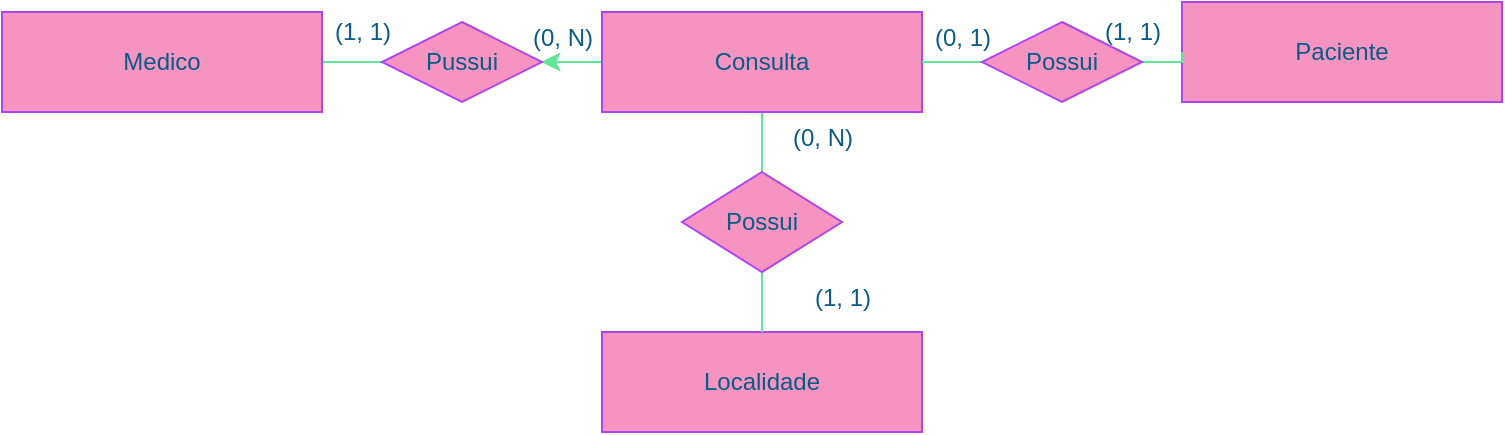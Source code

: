 <mxfile version="26.2.5" pages="3">
  <diagram name="Modelo Conceitual" id="kW2x6AO2PKbDgnXYp9qo">
    <mxGraphModel dx="1044" dy="562" grid="1" gridSize="10" guides="1" tooltips="1" connect="1" arrows="1" fold="1" page="1" pageScale="1" pageWidth="827" pageHeight="1169" math="0" shadow="0">
      <root>
        <mxCell id="0" />
        <mxCell id="1" parent="0" />
        <mxCell id="ku2qWN-vWoDLqN-xtAfK-7" value="" style="edgeStyle=orthogonalEdgeStyle;rounded=0;orthogonalLoop=1;jettySize=auto;html=1;endArrow=none;startFill=0;labelBackgroundColor=none;strokeColor=#60E696;fontColor=default;" edge="1" parent="1" source="ku2qWN-vWoDLqN-xtAfK-1" target="ku2qWN-vWoDLqN-xtAfK-5">
          <mxGeometry relative="1" as="geometry" />
        </mxCell>
        <mxCell id="ku2qWN-vWoDLqN-xtAfK-1" value="Medico" style="whiteSpace=wrap;html=1;align=center;labelBackgroundColor=none;fillColor=#F694C1;strokeColor=#AF45ED;fontColor=#095C86;" vertex="1" parent="1">
          <mxGeometry x="40" y="120" width="160" height="50" as="geometry" />
        </mxCell>
        <mxCell id="ku2qWN-vWoDLqN-xtAfK-2" value="Paciente" style="whiteSpace=wrap;html=1;align=center;labelBackgroundColor=none;fillColor=#F694C1;strokeColor=#AF45ED;fontColor=#095C86;" vertex="1" parent="1">
          <mxGeometry x="630" y="115" width="160" height="50" as="geometry" />
        </mxCell>
        <mxCell id="ku2qWN-vWoDLqN-xtAfK-3" value="Localidade" style="whiteSpace=wrap;html=1;align=center;labelBackgroundColor=none;fillColor=#F694C1;strokeColor=#AF45ED;fontColor=#095C86;" vertex="1" parent="1">
          <mxGeometry x="340" y="280" width="160" height="50" as="geometry" />
        </mxCell>
        <mxCell id="ku2qWN-vWoDLqN-xtAfK-6" value="" style="edgeStyle=orthogonalEdgeStyle;rounded=0;orthogonalLoop=1;jettySize=auto;html=1;labelBackgroundColor=none;strokeColor=#60E696;fontColor=default;" edge="1" parent="1" source="ku2qWN-vWoDLqN-xtAfK-4" target="ku2qWN-vWoDLqN-xtAfK-5">
          <mxGeometry relative="1" as="geometry" />
        </mxCell>
        <mxCell id="ku2qWN-vWoDLqN-xtAfK-8" value="" style="edgeStyle=orthogonalEdgeStyle;rounded=0;orthogonalLoop=1;jettySize=auto;html=1;endArrow=none;startFill=0;labelBackgroundColor=none;strokeColor=#60E696;fontColor=default;" edge="1" parent="1" source="ku2qWN-vWoDLqN-xtAfK-4" target="ku2qWN-vWoDLqN-xtAfK-5">
          <mxGeometry relative="1" as="geometry" />
        </mxCell>
        <mxCell id="ku2qWN-vWoDLqN-xtAfK-9" value="" style="edgeStyle=orthogonalEdgeStyle;rounded=0;orthogonalLoop=1;jettySize=auto;html=1;labelBackgroundColor=none;strokeColor=#60E696;fontColor=default;" edge="1" parent="1" source="ku2qWN-vWoDLqN-xtAfK-4" target="ku2qWN-vWoDLqN-xtAfK-5">
          <mxGeometry relative="1" as="geometry" />
        </mxCell>
        <mxCell id="ku2qWN-vWoDLqN-xtAfK-19" value="" style="edgeStyle=orthogonalEdgeStyle;rounded=0;orthogonalLoop=1;jettySize=auto;html=1;endArrow=none;startFill=0;labelBackgroundColor=none;strokeColor=#60E696;fontColor=default;" edge="1" parent="1" source="ku2qWN-vWoDLqN-xtAfK-4" target="ku2qWN-vWoDLqN-xtAfK-16">
          <mxGeometry relative="1" as="geometry" />
        </mxCell>
        <mxCell id="ku2qWN-vWoDLqN-xtAfK-20" value="" style="edgeStyle=orthogonalEdgeStyle;rounded=0;orthogonalLoop=1;jettySize=auto;html=1;labelBackgroundColor=none;strokeColor=#60E696;fontColor=default;" edge="1" parent="1" source="ku2qWN-vWoDLqN-xtAfK-4" target="ku2qWN-vWoDLqN-xtAfK-5">
          <mxGeometry relative="1" as="geometry" />
        </mxCell>
        <mxCell id="ku2qWN-vWoDLqN-xtAfK-21" value="" style="edgeStyle=orthogonalEdgeStyle;rounded=0;orthogonalLoop=1;jettySize=auto;html=1;endArrow=none;startFill=0;labelBackgroundColor=none;strokeColor=#60E696;fontColor=default;" edge="1" parent="1" source="ku2qWN-vWoDLqN-xtAfK-4" target="ku2qWN-vWoDLqN-xtAfK-5">
          <mxGeometry relative="1" as="geometry" />
        </mxCell>
        <mxCell id="ku2qWN-vWoDLqN-xtAfK-4" value="Consulta" style="whiteSpace=wrap;html=1;align=center;labelBackgroundColor=none;fillColor=#F694C1;strokeColor=#AF45ED;fontColor=#095C86;" vertex="1" parent="1">
          <mxGeometry x="340" y="120" width="160" height="50" as="geometry" />
        </mxCell>
        <mxCell id="ku2qWN-vWoDLqN-xtAfK-5" value="Pussui" style="shape=rhombus;perimeter=rhombusPerimeter;whiteSpace=wrap;html=1;align=center;labelBackgroundColor=none;fillColor=#F694C1;strokeColor=#AF45ED;fontColor=#095C86;" vertex="1" parent="1">
          <mxGeometry x="230" y="125" width="80" height="40" as="geometry" />
        </mxCell>
        <mxCell id="ku2qWN-vWoDLqN-xtAfK-14" value="" style="edgeStyle=orthogonalEdgeStyle;rounded=0;orthogonalLoop=1;jettySize=auto;html=1;endArrow=none;startFill=0;labelBackgroundColor=none;strokeColor=#60E696;fontColor=default;" edge="1" parent="1" source="ku2qWN-vWoDLqN-xtAfK-13" target="ku2qWN-vWoDLqN-xtAfK-4">
          <mxGeometry relative="1" as="geometry" />
        </mxCell>
        <mxCell id="ku2qWN-vWoDLqN-xtAfK-15" value="" style="edgeStyle=orthogonalEdgeStyle;rounded=0;orthogonalLoop=1;jettySize=auto;html=1;endArrow=none;startFill=0;labelBackgroundColor=none;strokeColor=#60E696;fontColor=default;" edge="1" parent="1" source="ku2qWN-vWoDLqN-xtAfK-13" target="ku2qWN-vWoDLqN-xtAfK-2">
          <mxGeometry relative="1" as="geometry" />
        </mxCell>
        <mxCell id="ku2qWN-vWoDLqN-xtAfK-13" value="Possui" style="shape=rhombus;perimeter=rhombusPerimeter;whiteSpace=wrap;html=1;align=center;labelBackgroundColor=none;fillColor=#F694C1;strokeColor=#AF45ED;fontColor=#095C86;" vertex="1" parent="1">
          <mxGeometry x="530" y="125" width="80" height="40" as="geometry" />
        </mxCell>
        <mxCell id="ku2qWN-vWoDLqN-xtAfK-18" value="" style="edgeStyle=orthogonalEdgeStyle;rounded=0;orthogonalLoop=1;jettySize=auto;html=1;endArrow=none;startFill=0;labelBackgroundColor=none;strokeColor=#60E696;fontColor=default;" edge="1" parent="1" source="ku2qWN-vWoDLqN-xtAfK-16" target="ku2qWN-vWoDLqN-xtAfK-3">
          <mxGeometry relative="1" as="geometry" />
        </mxCell>
        <mxCell id="ku2qWN-vWoDLqN-xtAfK-16" value="Possui" style="shape=rhombus;perimeter=rhombusPerimeter;whiteSpace=wrap;html=1;align=center;labelBackgroundColor=none;fillColor=#F694C1;strokeColor=#AF45ED;fontColor=#095C86;" vertex="1" parent="1">
          <mxGeometry x="380" y="200" width="80" height="50" as="geometry" />
        </mxCell>
        <mxCell id="ku2qWN-vWoDLqN-xtAfK-23" value="(1, 1)" style="text;html=1;align=center;verticalAlign=middle;resizable=0;points=[];autosize=1;strokeColor=none;fillColor=none;fontColor=#095C86;" vertex="1" parent="1">
          <mxGeometry x="195" y="115" width="50" height="30" as="geometry" />
        </mxCell>
        <mxCell id="ku2qWN-vWoDLqN-xtAfK-27" value="(0, N)" style="text;html=1;align=center;verticalAlign=middle;resizable=0;points=[];autosize=1;strokeColor=none;fillColor=none;fontColor=#095C86;" vertex="1" parent="1">
          <mxGeometry x="295" y="118" width="50" height="30" as="geometry" />
        </mxCell>
        <mxCell id="ku2qWN-vWoDLqN-xtAfK-29" value="(0, 1)" style="text;html=1;align=center;verticalAlign=middle;resizable=0;points=[];autosize=1;strokeColor=none;fillColor=none;fontColor=#095C86;" vertex="1" parent="1">
          <mxGeometry x="495" y="118" width="50" height="30" as="geometry" />
        </mxCell>
        <mxCell id="ku2qWN-vWoDLqN-xtAfK-30" value="(1, 1)" style="text;html=1;align=center;verticalAlign=middle;resizable=0;points=[];autosize=1;strokeColor=none;fillColor=none;fontColor=#095C86;" vertex="1" parent="1">
          <mxGeometry x="580" y="115" width="50" height="30" as="geometry" />
        </mxCell>
        <mxCell id="ku2qWN-vWoDLqN-xtAfK-32" value="(1, 1)" style="text;html=1;align=center;verticalAlign=middle;resizable=0;points=[];autosize=1;strokeColor=none;fillColor=none;fontColor=#095C86;" vertex="1" parent="1">
          <mxGeometry x="435" y="248" width="50" height="30" as="geometry" />
        </mxCell>
        <mxCell id="ku2qWN-vWoDLqN-xtAfK-33" value="(0, N)" style="text;html=1;align=center;verticalAlign=middle;resizable=0;points=[];autosize=1;strokeColor=none;fillColor=none;fontColor=#095C86;" vertex="1" parent="1">
          <mxGeometry x="425" y="168" width="50" height="30" as="geometry" />
        </mxCell>
      </root>
    </mxGraphModel>
  </diagram>
  <diagram id="nBiiHPtvBSrP7AnmZC8V" name="Modelo Logico">
    <mxGraphModel dx="1044" dy="562" grid="1" gridSize="10" guides="1" tooltips="1" connect="1" arrows="1" fold="1" page="1" pageScale="1" pageWidth="827" pageHeight="1169" math="0" shadow="0">
      <root>
        <mxCell id="0" />
        <mxCell id="1" parent="0" />
        <mxCell id="9wBm-_MPOXmPoF1R1PVv-3" value="Medico" style="shape=table;startSize=30;container=1;collapsible=1;childLayout=tableLayout;fixedRows=1;rowLines=0;fontStyle=1;align=center;resizeLast=1;html=1;fillColor=#d80073;strokeColor=#A50040;fontColor=#ffffff;" vertex="1" parent="1">
          <mxGeometry x="40" y="80" width="160" height="180" as="geometry" />
        </mxCell>
        <mxCell id="9wBm-_MPOXmPoF1R1PVv-4" value="" style="shape=tableRow;horizontal=0;startSize=0;swimlaneHead=0;swimlaneBody=0;fillColor=none;collapsible=0;dropTarget=0;points=[[0,0.5],[1,0.5]];portConstraint=eastwest;top=0;left=0;right=0;bottom=1;" vertex="1" parent="9wBm-_MPOXmPoF1R1PVv-3">
          <mxGeometry y="30" width="160" height="30" as="geometry" />
        </mxCell>
        <mxCell id="9wBm-_MPOXmPoF1R1PVv-5" value="PK" style="shape=partialRectangle;connectable=0;fillColor=none;top=0;left=0;bottom=0;right=0;fontStyle=1;overflow=hidden;whiteSpace=wrap;html=1;" vertex="1" parent="9wBm-_MPOXmPoF1R1PVv-4">
          <mxGeometry width="30" height="30" as="geometry">
            <mxRectangle width="30" height="30" as="alternateBounds" />
          </mxGeometry>
        </mxCell>
        <mxCell id="9wBm-_MPOXmPoF1R1PVv-6" value="IdMedico" style="shape=partialRectangle;connectable=0;fillColor=none;top=0;left=0;bottom=0;right=0;align=left;spacingLeft=6;fontStyle=5;overflow=hidden;whiteSpace=wrap;html=1;" vertex="1" parent="9wBm-_MPOXmPoF1R1PVv-4">
          <mxGeometry x="30" width="130" height="30" as="geometry">
            <mxRectangle width="130" height="30" as="alternateBounds" />
          </mxGeometry>
        </mxCell>
        <mxCell id="9wBm-_MPOXmPoF1R1PVv-7" value="" style="shape=tableRow;horizontal=0;startSize=0;swimlaneHead=0;swimlaneBody=0;fillColor=none;collapsible=0;dropTarget=0;points=[[0,0.5],[1,0.5]];portConstraint=eastwest;top=0;left=0;right=0;bottom=0;" vertex="1" parent="9wBm-_MPOXmPoF1R1PVv-3">
          <mxGeometry y="60" width="160" height="30" as="geometry" />
        </mxCell>
        <mxCell id="9wBm-_MPOXmPoF1R1PVv-8" value="" style="shape=partialRectangle;connectable=0;fillColor=none;top=0;left=0;bottom=0;right=0;editable=1;overflow=hidden;whiteSpace=wrap;html=1;" vertex="1" parent="9wBm-_MPOXmPoF1R1PVv-7">
          <mxGeometry width="30" height="30" as="geometry">
            <mxRectangle width="30" height="30" as="alternateBounds" />
          </mxGeometry>
        </mxCell>
        <mxCell id="9wBm-_MPOXmPoF1R1PVv-9" value="Nome" style="shape=partialRectangle;connectable=0;fillColor=none;top=0;left=0;bottom=0;right=0;align=left;spacingLeft=6;overflow=hidden;whiteSpace=wrap;html=1;" vertex="1" parent="9wBm-_MPOXmPoF1R1PVv-7">
          <mxGeometry x="30" width="130" height="30" as="geometry">
            <mxRectangle width="130" height="30" as="alternateBounds" />
          </mxGeometry>
        </mxCell>
        <mxCell id="9wBm-_MPOXmPoF1R1PVv-10" value="" style="shape=tableRow;horizontal=0;startSize=0;swimlaneHead=0;swimlaneBody=0;fillColor=none;collapsible=0;dropTarget=0;points=[[0,0.5],[1,0.5]];portConstraint=eastwest;top=0;left=0;right=0;bottom=0;" vertex="1" parent="9wBm-_MPOXmPoF1R1PVv-3">
          <mxGeometry y="90" width="160" height="30" as="geometry" />
        </mxCell>
        <mxCell id="9wBm-_MPOXmPoF1R1PVv-11" value="" style="shape=partialRectangle;connectable=0;fillColor=none;top=0;left=0;bottom=0;right=0;editable=1;overflow=hidden;whiteSpace=wrap;html=1;" vertex="1" parent="9wBm-_MPOXmPoF1R1PVv-10">
          <mxGeometry width="30" height="30" as="geometry">
            <mxRectangle width="30" height="30" as="alternateBounds" />
          </mxGeometry>
        </mxCell>
        <mxCell id="9wBm-_MPOXmPoF1R1PVv-12" value="CRM" style="shape=partialRectangle;connectable=0;fillColor=none;top=0;left=0;bottom=0;right=0;align=left;spacingLeft=6;overflow=hidden;whiteSpace=wrap;html=1;" vertex="1" parent="9wBm-_MPOXmPoF1R1PVv-10">
          <mxGeometry x="30" width="130" height="30" as="geometry">
            <mxRectangle width="130" height="30" as="alternateBounds" />
          </mxGeometry>
        </mxCell>
        <mxCell id="9wBm-_MPOXmPoF1R1PVv-13" value="" style="shape=tableRow;horizontal=0;startSize=0;swimlaneHead=0;swimlaneBody=0;fillColor=none;collapsible=0;dropTarget=0;points=[[0,0.5],[1,0.5]];portConstraint=eastwest;top=0;left=0;right=0;bottom=0;" vertex="1" parent="9wBm-_MPOXmPoF1R1PVv-3">
          <mxGeometry y="120" width="160" height="30" as="geometry" />
        </mxCell>
        <mxCell id="9wBm-_MPOXmPoF1R1PVv-14" value="" style="shape=partialRectangle;connectable=0;fillColor=none;top=0;left=0;bottom=0;right=0;editable=1;overflow=hidden;whiteSpace=wrap;html=1;" vertex="1" parent="9wBm-_MPOXmPoF1R1PVv-13">
          <mxGeometry width="30" height="30" as="geometry">
            <mxRectangle width="30" height="30" as="alternateBounds" />
          </mxGeometry>
        </mxCell>
        <mxCell id="9wBm-_MPOXmPoF1R1PVv-15" value="Especialidade" style="shape=partialRectangle;connectable=0;fillColor=none;top=0;left=0;bottom=0;right=0;align=left;spacingLeft=6;overflow=hidden;whiteSpace=wrap;html=1;" vertex="1" parent="9wBm-_MPOXmPoF1R1PVv-13">
          <mxGeometry x="30" width="130" height="30" as="geometry">
            <mxRectangle width="130" height="30" as="alternateBounds" />
          </mxGeometry>
        </mxCell>
        <mxCell id="9wBm-_MPOXmPoF1R1PVv-29" value="" style="shape=tableRow;horizontal=0;startSize=0;swimlaneHead=0;swimlaneBody=0;fillColor=none;collapsible=0;dropTarget=0;points=[[0,0.5],[1,0.5]];portConstraint=eastwest;top=0;left=0;right=0;bottom=0;" vertex="1" parent="9wBm-_MPOXmPoF1R1PVv-3">
          <mxGeometry y="150" width="160" height="30" as="geometry" />
        </mxCell>
        <mxCell id="9wBm-_MPOXmPoF1R1PVv-30" value="" style="shape=partialRectangle;connectable=0;fillColor=none;top=0;left=0;bottom=0;right=0;editable=1;overflow=hidden;whiteSpace=wrap;html=1;" vertex="1" parent="9wBm-_MPOXmPoF1R1PVv-29">
          <mxGeometry width="30" height="30" as="geometry">
            <mxRectangle width="30" height="30" as="alternateBounds" />
          </mxGeometry>
        </mxCell>
        <mxCell id="9wBm-_MPOXmPoF1R1PVv-31" value="Horario de Trabalho" style="shape=partialRectangle;connectable=0;fillColor=none;top=0;left=0;bottom=0;right=0;align=left;spacingLeft=6;overflow=hidden;whiteSpace=wrap;html=1;" vertex="1" parent="9wBm-_MPOXmPoF1R1PVv-29">
          <mxGeometry x="30" width="130" height="30" as="geometry">
            <mxRectangle width="130" height="30" as="alternateBounds" />
          </mxGeometry>
        </mxCell>
        <mxCell id="9wBm-_MPOXmPoF1R1PVv-87" value="Localidade" style="shape=table;startSize=30;container=1;collapsible=1;childLayout=tableLayout;fixedRows=1;rowLines=0;fontStyle=1;align=center;resizeLast=1;html=1;fillColor=#d80073;strokeColor=#A50040;fontColor=#ffffff;" vertex="1" parent="1">
          <mxGeometry x="280" y="390" width="160" height="210" as="geometry" />
        </mxCell>
        <mxCell id="9wBm-_MPOXmPoF1R1PVv-88" value="" style="shape=tableRow;horizontal=0;startSize=0;swimlaneHead=0;swimlaneBody=0;fillColor=none;collapsible=0;dropTarget=0;points=[[0,0.5],[1,0.5]];portConstraint=eastwest;top=0;left=0;right=0;bottom=1;" vertex="1" parent="9wBm-_MPOXmPoF1R1PVv-87">
          <mxGeometry y="30" width="160" height="30" as="geometry" />
        </mxCell>
        <mxCell id="9wBm-_MPOXmPoF1R1PVv-89" value="PK" style="shape=partialRectangle;connectable=0;fillColor=none;top=0;left=0;bottom=0;right=0;fontStyle=1;overflow=hidden;whiteSpace=wrap;html=1;" vertex="1" parent="9wBm-_MPOXmPoF1R1PVv-88">
          <mxGeometry width="20" height="30" as="geometry">
            <mxRectangle width="20" height="30" as="alternateBounds" />
          </mxGeometry>
        </mxCell>
        <mxCell id="9wBm-_MPOXmPoF1R1PVv-90" value="IdLocalicade" style="shape=partialRectangle;connectable=0;fillColor=none;top=0;left=0;bottom=0;right=0;align=left;spacingLeft=6;fontStyle=5;overflow=hidden;whiteSpace=wrap;html=1;" vertex="1" parent="9wBm-_MPOXmPoF1R1PVv-88">
          <mxGeometry x="20" width="140" height="30" as="geometry">
            <mxRectangle width="140" height="30" as="alternateBounds" />
          </mxGeometry>
        </mxCell>
        <mxCell id="9wBm-_MPOXmPoF1R1PVv-91" value="" style="shape=tableRow;horizontal=0;startSize=0;swimlaneHead=0;swimlaneBody=0;fillColor=none;collapsible=0;dropTarget=0;points=[[0,0.5],[1,0.5]];portConstraint=eastwest;top=0;left=0;right=0;bottom=0;" vertex="1" parent="9wBm-_MPOXmPoF1R1PVv-87">
          <mxGeometry y="60" width="160" height="30" as="geometry" />
        </mxCell>
        <mxCell id="9wBm-_MPOXmPoF1R1PVv-92" value="" style="shape=partialRectangle;connectable=0;fillColor=none;top=0;left=0;bottom=0;right=0;editable=1;overflow=hidden;whiteSpace=wrap;html=1;" vertex="1" parent="9wBm-_MPOXmPoF1R1PVv-91">
          <mxGeometry width="20" height="30" as="geometry">
            <mxRectangle width="20" height="30" as="alternateBounds" />
          </mxGeometry>
        </mxCell>
        <mxCell id="9wBm-_MPOXmPoF1R1PVv-93" value="Endereco" style="shape=partialRectangle;connectable=0;fillColor=none;top=0;left=0;bottom=0;right=0;align=left;spacingLeft=6;overflow=hidden;whiteSpace=wrap;html=1;" vertex="1" parent="9wBm-_MPOXmPoF1R1PVv-91">
          <mxGeometry x="20" width="140" height="30" as="geometry">
            <mxRectangle width="140" height="30" as="alternateBounds" />
          </mxGeometry>
        </mxCell>
        <mxCell id="9wBm-_MPOXmPoF1R1PVv-94" value="" style="shape=tableRow;horizontal=0;startSize=0;swimlaneHead=0;swimlaneBody=0;fillColor=none;collapsible=0;dropTarget=0;points=[[0,0.5],[1,0.5]];portConstraint=eastwest;top=0;left=0;right=0;bottom=0;" vertex="1" parent="9wBm-_MPOXmPoF1R1PVv-87">
          <mxGeometry y="90" width="160" height="30" as="geometry" />
        </mxCell>
        <mxCell id="9wBm-_MPOXmPoF1R1PVv-95" value="" style="shape=partialRectangle;connectable=0;fillColor=none;top=0;left=0;bottom=0;right=0;editable=1;overflow=hidden;whiteSpace=wrap;html=1;" vertex="1" parent="9wBm-_MPOXmPoF1R1PVv-94">
          <mxGeometry width="20" height="30" as="geometry">
            <mxRectangle width="20" height="30" as="alternateBounds" />
          </mxGeometry>
        </mxCell>
        <mxCell id="9wBm-_MPOXmPoF1R1PVv-96" value="Bairro" style="shape=partialRectangle;connectable=0;fillColor=none;top=0;left=0;bottom=0;right=0;align=left;spacingLeft=6;overflow=hidden;whiteSpace=wrap;html=1;" vertex="1" parent="9wBm-_MPOXmPoF1R1PVv-94">
          <mxGeometry x="20" width="140" height="30" as="geometry">
            <mxRectangle width="140" height="30" as="alternateBounds" />
          </mxGeometry>
        </mxCell>
        <mxCell id="9wBm-_MPOXmPoF1R1PVv-97" value="" style="shape=tableRow;horizontal=0;startSize=0;swimlaneHead=0;swimlaneBody=0;fillColor=none;collapsible=0;dropTarget=0;points=[[0,0.5],[1,0.5]];portConstraint=eastwest;top=0;left=0;right=0;bottom=0;" vertex="1" parent="9wBm-_MPOXmPoF1R1PVv-87">
          <mxGeometry y="120" width="160" height="30" as="geometry" />
        </mxCell>
        <mxCell id="9wBm-_MPOXmPoF1R1PVv-98" value="" style="shape=partialRectangle;connectable=0;fillColor=none;top=0;left=0;bottom=0;right=0;editable=1;overflow=hidden;whiteSpace=wrap;html=1;" vertex="1" parent="9wBm-_MPOXmPoF1R1PVv-97">
          <mxGeometry width="20" height="30" as="geometry">
            <mxRectangle width="20" height="30" as="alternateBounds" />
          </mxGeometry>
        </mxCell>
        <mxCell id="9wBm-_MPOXmPoF1R1PVv-99" value="Cidade" style="shape=partialRectangle;connectable=0;fillColor=none;top=0;left=0;bottom=0;right=0;align=left;spacingLeft=6;overflow=hidden;whiteSpace=wrap;html=1;" vertex="1" parent="9wBm-_MPOXmPoF1R1PVv-97">
          <mxGeometry x="20" width="140" height="30" as="geometry">
            <mxRectangle width="140" height="30" as="alternateBounds" />
          </mxGeometry>
        </mxCell>
        <mxCell id="9wBm-_MPOXmPoF1R1PVv-100" value="" style="shape=tableRow;horizontal=0;startSize=0;swimlaneHead=0;swimlaneBody=0;fillColor=none;collapsible=0;dropTarget=0;points=[[0,0.5],[1,0.5]];portConstraint=eastwest;top=0;left=0;right=0;bottom=0;" vertex="1" parent="9wBm-_MPOXmPoF1R1PVv-87">
          <mxGeometry y="150" width="160" height="30" as="geometry" />
        </mxCell>
        <mxCell id="9wBm-_MPOXmPoF1R1PVv-101" value="" style="shape=partialRectangle;connectable=0;fillColor=none;top=0;left=0;bottom=0;right=0;editable=1;overflow=hidden;whiteSpace=wrap;html=1;" vertex="1" parent="9wBm-_MPOXmPoF1R1PVv-100">
          <mxGeometry width="20" height="30" as="geometry">
            <mxRectangle width="20" height="30" as="alternateBounds" />
          </mxGeometry>
        </mxCell>
        <mxCell id="9wBm-_MPOXmPoF1R1PVv-102" value="Estado" style="shape=partialRectangle;connectable=0;fillColor=none;top=0;left=0;bottom=0;right=0;align=left;spacingLeft=6;overflow=hidden;whiteSpace=wrap;html=1;" vertex="1" parent="9wBm-_MPOXmPoF1R1PVv-100">
          <mxGeometry x="20" width="140" height="30" as="geometry">
            <mxRectangle width="140" height="30" as="alternateBounds" />
          </mxGeometry>
        </mxCell>
        <mxCell id="9wBm-_MPOXmPoF1R1PVv-103" value="" style="shape=tableRow;horizontal=0;startSize=0;swimlaneHead=0;swimlaneBody=0;fillColor=none;collapsible=0;dropTarget=0;points=[[0,0.5],[1,0.5]];portConstraint=eastwest;top=0;left=0;right=0;bottom=0;" vertex="1" parent="9wBm-_MPOXmPoF1R1PVv-87">
          <mxGeometry y="180" width="160" height="30" as="geometry" />
        </mxCell>
        <mxCell id="9wBm-_MPOXmPoF1R1PVv-104" value="" style="shape=partialRectangle;connectable=0;fillColor=none;top=0;left=0;bottom=0;right=0;editable=1;overflow=hidden;whiteSpace=wrap;html=1;" vertex="1" parent="9wBm-_MPOXmPoF1R1PVv-103">
          <mxGeometry width="20" height="30" as="geometry">
            <mxRectangle width="20" height="30" as="alternateBounds" />
          </mxGeometry>
        </mxCell>
        <mxCell id="9wBm-_MPOXmPoF1R1PVv-105" value="CEP" style="shape=partialRectangle;connectable=0;fillColor=none;top=0;left=0;bottom=0;right=0;align=left;spacingLeft=6;overflow=hidden;whiteSpace=wrap;html=1;" vertex="1" parent="9wBm-_MPOXmPoF1R1PVv-103">
          <mxGeometry x="20" width="140" height="30" as="geometry">
            <mxRectangle width="140" height="30" as="alternateBounds" />
          </mxGeometry>
        </mxCell>
        <mxCell id="9wBm-_MPOXmPoF1R1PVv-64" value="Pasciente" style="shape=table;startSize=30;container=1;collapsible=1;childLayout=tableLayout;fixedRows=1;rowLines=0;fontStyle=1;align=center;resizeLast=1;html=1;fillColor=#d80073;strokeColor=#A50040;fontColor=#ffffff;" vertex="1" parent="1">
          <mxGeometry x="520" y="80" width="160" height="240" as="geometry" />
        </mxCell>
        <mxCell id="9wBm-_MPOXmPoF1R1PVv-65" value="" style="shape=tableRow;horizontal=0;startSize=0;swimlaneHead=0;swimlaneBody=0;fillColor=none;collapsible=0;dropTarget=0;points=[[0,0.5],[1,0.5]];portConstraint=eastwest;top=0;left=0;right=0;bottom=1;" vertex="1" parent="9wBm-_MPOXmPoF1R1PVv-64">
          <mxGeometry y="30" width="160" height="30" as="geometry" />
        </mxCell>
        <mxCell id="9wBm-_MPOXmPoF1R1PVv-66" value="PK" style="shape=partialRectangle;connectable=0;fillColor=none;top=0;left=0;bottom=0;right=0;fontStyle=1;overflow=hidden;whiteSpace=wrap;html=1;" vertex="1" parent="9wBm-_MPOXmPoF1R1PVv-65">
          <mxGeometry width="30" height="30" as="geometry">
            <mxRectangle width="30" height="30" as="alternateBounds" />
          </mxGeometry>
        </mxCell>
        <mxCell id="9wBm-_MPOXmPoF1R1PVv-67" value="IdPasciente" style="shape=partialRectangle;connectable=0;fillColor=none;top=0;left=0;bottom=0;right=0;align=left;spacingLeft=6;fontStyle=5;overflow=hidden;whiteSpace=wrap;html=1;" vertex="1" parent="9wBm-_MPOXmPoF1R1PVv-65">
          <mxGeometry x="30" width="130" height="30" as="geometry">
            <mxRectangle width="130" height="30" as="alternateBounds" />
          </mxGeometry>
        </mxCell>
        <mxCell id="9wBm-_MPOXmPoF1R1PVv-68" value="" style="shape=tableRow;horizontal=0;startSize=0;swimlaneHead=0;swimlaneBody=0;fillColor=none;collapsible=0;dropTarget=0;points=[[0,0.5],[1,0.5]];portConstraint=eastwest;top=0;left=0;right=0;bottom=0;" vertex="1" parent="9wBm-_MPOXmPoF1R1PVv-64">
          <mxGeometry y="60" width="160" height="30" as="geometry" />
        </mxCell>
        <mxCell id="9wBm-_MPOXmPoF1R1PVv-69" value="" style="shape=partialRectangle;connectable=0;fillColor=none;top=0;left=0;bottom=0;right=0;editable=1;overflow=hidden;whiteSpace=wrap;html=1;" vertex="1" parent="9wBm-_MPOXmPoF1R1PVv-68">
          <mxGeometry width="30" height="30" as="geometry">
            <mxRectangle width="30" height="30" as="alternateBounds" />
          </mxGeometry>
        </mxCell>
        <mxCell id="9wBm-_MPOXmPoF1R1PVv-70" value="Nome" style="shape=partialRectangle;connectable=0;fillColor=none;top=0;left=0;bottom=0;right=0;align=left;spacingLeft=6;overflow=hidden;whiteSpace=wrap;html=1;" vertex="1" parent="9wBm-_MPOXmPoF1R1PVv-68">
          <mxGeometry x="30" width="130" height="30" as="geometry">
            <mxRectangle width="130" height="30" as="alternateBounds" />
          </mxGeometry>
        </mxCell>
        <mxCell id="9wBm-_MPOXmPoF1R1PVv-71" value="" style="shape=tableRow;horizontal=0;startSize=0;swimlaneHead=0;swimlaneBody=0;fillColor=none;collapsible=0;dropTarget=0;points=[[0,0.5],[1,0.5]];portConstraint=eastwest;top=0;left=0;right=0;bottom=0;" vertex="1" parent="9wBm-_MPOXmPoF1R1PVv-64">
          <mxGeometry y="90" width="160" height="30" as="geometry" />
        </mxCell>
        <mxCell id="9wBm-_MPOXmPoF1R1PVv-72" value="" style="shape=partialRectangle;connectable=0;fillColor=none;top=0;left=0;bottom=0;right=0;editable=1;overflow=hidden;whiteSpace=wrap;html=1;" vertex="1" parent="9wBm-_MPOXmPoF1R1PVv-71">
          <mxGeometry width="30" height="30" as="geometry">
            <mxRectangle width="30" height="30" as="alternateBounds" />
          </mxGeometry>
        </mxCell>
        <mxCell id="9wBm-_MPOXmPoF1R1PVv-73" value="CPF" style="shape=partialRectangle;connectable=0;fillColor=none;top=0;left=0;bottom=0;right=0;align=left;spacingLeft=6;overflow=hidden;whiteSpace=wrap;html=1;" vertex="1" parent="9wBm-_MPOXmPoF1R1PVv-71">
          <mxGeometry x="30" width="130" height="30" as="geometry">
            <mxRectangle width="130" height="30" as="alternateBounds" />
          </mxGeometry>
        </mxCell>
        <mxCell id="9wBm-_MPOXmPoF1R1PVv-74" value="" style="shape=tableRow;horizontal=0;startSize=0;swimlaneHead=0;swimlaneBody=0;fillColor=none;collapsible=0;dropTarget=0;points=[[0,0.5],[1,0.5]];portConstraint=eastwest;top=0;left=0;right=0;bottom=0;" vertex="1" parent="9wBm-_MPOXmPoF1R1PVv-64">
          <mxGeometry y="120" width="160" height="30" as="geometry" />
        </mxCell>
        <mxCell id="9wBm-_MPOXmPoF1R1PVv-75" value="" style="shape=partialRectangle;connectable=0;fillColor=none;top=0;left=0;bottom=0;right=0;editable=1;overflow=hidden;whiteSpace=wrap;html=1;" vertex="1" parent="9wBm-_MPOXmPoF1R1PVv-74">
          <mxGeometry width="30" height="30" as="geometry">
            <mxRectangle width="30" height="30" as="alternateBounds" />
          </mxGeometry>
        </mxCell>
        <mxCell id="9wBm-_MPOXmPoF1R1PVv-76" value="Covenio" style="shape=partialRectangle;connectable=0;fillColor=none;top=0;left=0;bottom=0;right=0;align=left;spacingLeft=6;overflow=hidden;whiteSpace=wrap;html=1;" vertex="1" parent="9wBm-_MPOXmPoF1R1PVv-74">
          <mxGeometry x="30" width="130" height="30" as="geometry">
            <mxRectangle width="130" height="30" as="alternateBounds" />
          </mxGeometry>
        </mxCell>
        <mxCell id="9wBm-_MPOXmPoF1R1PVv-80" style="edgeStyle=orthogonalEdgeStyle;rounded=0;orthogonalLoop=1;jettySize=auto;html=1;exitX=1;exitY=0.5;exitDx=0;exitDy=0;entryX=0.949;entryY=0.953;entryDx=0;entryDy=0;entryPerimeter=0;" edge="1" parent="9wBm-_MPOXmPoF1R1PVv-64" source="9wBm-_MPOXmPoF1R1PVv-77" target="9wBm-_MPOXmPoF1R1PVv-77">
          <mxGeometry relative="1" as="geometry" />
        </mxCell>
        <mxCell id="9wBm-_MPOXmPoF1R1PVv-77" value="" style="shape=tableRow;horizontal=0;startSize=0;swimlaneHead=0;swimlaneBody=0;fillColor=none;collapsible=0;dropTarget=0;points=[[0,0.5],[1,0.5]];portConstraint=eastwest;top=0;left=0;right=0;bottom=0;" vertex="1" parent="9wBm-_MPOXmPoF1R1PVv-64">
          <mxGeometry y="150" width="160" height="30" as="geometry" />
        </mxCell>
        <mxCell id="9wBm-_MPOXmPoF1R1PVv-78" value="" style="shape=partialRectangle;connectable=0;fillColor=none;top=0;left=0;bottom=0;right=0;editable=1;overflow=hidden;whiteSpace=wrap;html=1;" vertex="1" parent="9wBm-_MPOXmPoF1R1PVv-77">
          <mxGeometry width="30" height="30" as="geometry">
            <mxRectangle width="30" height="30" as="alternateBounds" />
          </mxGeometry>
        </mxCell>
        <mxCell id="9wBm-_MPOXmPoF1R1PVv-79" value="Endereco" style="shape=partialRectangle;connectable=0;fillColor=none;top=0;left=0;bottom=0;right=0;align=left;spacingLeft=6;overflow=hidden;whiteSpace=wrap;html=1;" vertex="1" parent="9wBm-_MPOXmPoF1R1PVv-77">
          <mxGeometry x="30" width="130" height="30" as="geometry">
            <mxRectangle width="130" height="30" as="alternateBounds" />
          </mxGeometry>
        </mxCell>
        <mxCell id="9wBm-_MPOXmPoF1R1PVv-81" value="" style="shape=tableRow;horizontal=0;startSize=0;swimlaneHead=0;swimlaneBody=0;fillColor=none;collapsible=0;dropTarget=0;points=[[0,0.5],[1,0.5]];portConstraint=eastwest;top=0;left=0;right=0;bottom=0;" vertex="1" parent="9wBm-_MPOXmPoF1R1PVv-64">
          <mxGeometry y="180" width="160" height="30" as="geometry" />
        </mxCell>
        <mxCell id="9wBm-_MPOXmPoF1R1PVv-82" value="" style="shape=partialRectangle;connectable=0;fillColor=none;top=0;left=0;bottom=0;right=0;editable=1;overflow=hidden;whiteSpace=wrap;html=1;" vertex="1" parent="9wBm-_MPOXmPoF1R1PVv-81">
          <mxGeometry width="30" height="30" as="geometry">
            <mxRectangle width="30" height="30" as="alternateBounds" />
          </mxGeometry>
        </mxCell>
        <mxCell id="9wBm-_MPOXmPoF1R1PVv-83" value="DataNascimento" style="shape=partialRectangle;connectable=0;fillColor=none;top=0;left=0;bottom=0;right=0;align=left;spacingLeft=6;overflow=hidden;whiteSpace=wrap;html=1;" vertex="1" parent="9wBm-_MPOXmPoF1R1PVv-81">
          <mxGeometry x="30" width="130" height="30" as="geometry">
            <mxRectangle width="130" height="30" as="alternateBounds" />
          </mxGeometry>
        </mxCell>
        <mxCell id="9wBm-_MPOXmPoF1R1PVv-84" value="" style="shape=tableRow;horizontal=0;startSize=0;swimlaneHead=0;swimlaneBody=0;fillColor=none;collapsible=0;dropTarget=0;points=[[0,0.5],[1,0.5]];portConstraint=eastwest;top=0;left=0;right=0;bottom=0;" vertex="1" parent="9wBm-_MPOXmPoF1R1PVv-64">
          <mxGeometry y="210" width="160" height="30" as="geometry" />
        </mxCell>
        <mxCell id="9wBm-_MPOXmPoF1R1PVv-85" value="" style="shape=partialRectangle;connectable=0;fillColor=none;top=0;left=0;bottom=0;right=0;editable=1;overflow=hidden;whiteSpace=wrap;html=1;" vertex="1" parent="9wBm-_MPOXmPoF1R1PVv-84">
          <mxGeometry width="30" height="30" as="geometry">
            <mxRectangle width="30" height="30" as="alternateBounds" />
          </mxGeometry>
        </mxCell>
        <mxCell id="9wBm-_MPOXmPoF1R1PVv-86" value="Sexo" style="shape=partialRectangle;connectable=0;fillColor=none;top=0;left=0;bottom=0;right=0;align=left;spacingLeft=6;overflow=hidden;whiteSpace=wrap;html=1;" vertex="1" parent="9wBm-_MPOXmPoF1R1PVv-84">
          <mxGeometry x="30" width="130" height="30" as="geometry">
            <mxRectangle width="130" height="30" as="alternateBounds" />
          </mxGeometry>
        </mxCell>
        <mxCell id="9wBm-_MPOXmPoF1R1PVv-145" value="Consulta" style="shape=table;startSize=30;container=1;collapsible=1;childLayout=tableLayout;fixedRows=1;rowLines=0;fontStyle=1;align=center;resizeLast=1;html=1;fillColor=#d80073;fontColor=#ffffff;strokeColor=#A50040;" vertex="1" parent="1">
          <mxGeometry x="280" y="80" width="160" height="240" as="geometry" />
        </mxCell>
        <mxCell id="9wBm-_MPOXmPoF1R1PVv-146" value="" style="shape=tableRow;horizontal=0;startSize=0;swimlaneHead=0;swimlaneBody=0;fillColor=none;collapsible=0;dropTarget=0;points=[[0,0.5],[1,0.5]];portConstraint=eastwest;top=0;left=0;right=0;bottom=1;" vertex="1" parent="9wBm-_MPOXmPoF1R1PVv-145">
          <mxGeometry y="30" width="160" height="30" as="geometry" />
        </mxCell>
        <mxCell id="9wBm-_MPOXmPoF1R1PVv-147" value="PK" style="shape=partialRectangle;connectable=0;fillColor=none;top=0;left=0;bottom=0;right=0;fontStyle=1;overflow=hidden;whiteSpace=wrap;html=1;" vertex="1" parent="9wBm-_MPOXmPoF1R1PVv-146">
          <mxGeometry width="30" height="30" as="geometry">
            <mxRectangle width="30" height="30" as="alternateBounds" />
          </mxGeometry>
        </mxCell>
        <mxCell id="9wBm-_MPOXmPoF1R1PVv-148" value="IdConsultas" style="shape=partialRectangle;connectable=0;fillColor=none;top=0;left=0;bottom=0;right=0;align=left;spacingLeft=6;fontStyle=5;overflow=hidden;whiteSpace=wrap;html=1;" vertex="1" parent="9wBm-_MPOXmPoF1R1PVv-146">
          <mxGeometry x="30" width="130" height="30" as="geometry">
            <mxRectangle width="130" height="30" as="alternateBounds" />
          </mxGeometry>
        </mxCell>
        <mxCell id="9wBm-_MPOXmPoF1R1PVv-149" value="" style="shape=tableRow;horizontal=0;startSize=0;swimlaneHead=0;swimlaneBody=0;fillColor=none;collapsible=0;dropTarget=0;points=[[0,0.5],[1,0.5]];portConstraint=eastwest;top=0;left=0;right=0;bottom=0;" vertex="1" parent="9wBm-_MPOXmPoF1R1PVv-145">
          <mxGeometry y="60" width="160" height="30" as="geometry" />
        </mxCell>
        <mxCell id="9wBm-_MPOXmPoF1R1PVv-150" value="" style="shape=partialRectangle;connectable=0;fillColor=none;top=0;left=0;bottom=0;right=0;editable=1;overflow=hidden;whiteSpace=wrap;html=1;" vertex="1" parent="9wBm-_MPOXmPoF1R1PVv-149">
          <mxGeometry width="30" height="30" as="geometry">
            <mxRectangle width="30" height="30" as="alternateBounds" />
          </mxGeometry>
        </mxCell>
        <mxCell id="9wBm-_MPOXmPoF1R1PVv-151" value="Data" style="shape=partialRectangle;connectable=0;fillColor=none;top=0;left=0;bottom=0;right=0;align=left;spacingLeft=6;overflow=hidden;whiteSpace=wrap;html=1;" vertex="1" parent="9wBm-_MPOXmPoF1R1PVv-149">
          <mxGeometry x="30" width="130" height="30" as="geometry">
            <mxRectangle width="130" height="30" as="alternateBounds" />
          </mxGeometry>
        </mxCell>
        <mxCell id="9wBm-_MPOXmPoF1R1PVv-152" value="" style="shape=tableRow;horizontal=0;startSize=0;swimlaneHead=0;swimlaneBody=0;fillColor=none;collapsible=0;dropTarget=0;points=[[0,0.5],[1,0.5]];portConstraint=eastwest;top=0;left=0;right=0;bottom=0;" vertex="1" parent="9wBm-_MPOXmPoF1R1PVv-145">
          <mxGeometry y="90" width="160" height="20" as="geometry" />
        </mxCell>
        <mxCell id="9wBm-_MPOXmPoF1R1PVv-153" value="" style="shape=partialRectangle;connectable=0;fillColor=none;top=0;left=0;bottom=0;right=0;editable=1;overflow=hidden;whiteSpace=wrap;html=1;" vertex="1" parent="9wBm-_MPOXmPoF1R1PVv-152">
          <mxGeometry width="30" height="20" as="geometry">
            <mxRectangle width="30" height="20" as="alternateBounds" />
          </mxGeometry>
        </mxCell>
        <mxCell id="9wBm-_MPOXmPoF1R1PVv-154" value="Horario" style="shape=partialRectangle;connectable=0;fillColor=none;top=0;left=0;bottom=0;right=0;align=left;spacingLeft=6;overflow=hidden;whiteSpace=wrap;html=1;" vertex="1" parent="9wBm-_MPOXmPoF1R1PVv-152">
          <mxGeometry x="30" width="130" height="20" as="geometry">
            <mxRectangle width="130" height="20" as="alternateBounds" />
          </mxGeometry>
        </mxCell>
        <mxCell id="9wBm-_MPOXmPoF1R1PVv-155" value="" style="shape=tableRow;horizontal=0;startSize=0;swimlaneHead=0;swimlaneBody=0;fillColor=none;collapsible=0;dropTarget=0;points=[[0,0.5],[1,0.5]];portConstraint=eastwest;top=0;left=0;right=0;bottom=0;" vertex="1" parent="9wBm-_MPOXmPoF1R1PVv-145">
          <mxGeometry y="110" width="160" height="40" as="geometry" />
        </mxCell>
        <mxCell id="9wBm-_MPOXmPoF1R1PVv-156" value="" style="shape=partialRectangle;connectable=0;fillColor=none;top=0;left=0;bottom=0;right=0;editable=1;overflow=hidden;whiteSpace=wrap;html=1;" vertex="1" parent="9wBm-_MPOXmPoF1R1PVv-155">
          <mxGeometry width="30" height="40" as="geometry">
            <mxRectangle width="30" height="40" as="alternateBounds" />
          </mxGeometry>
        </mxCell>
        <mxCell id="9wBm-_MPOXmPoF1R1PVv-157" value="Row 3" style="shape=partialRectangle;connectable=0;fillColor=none;top=0;left=0;bottom=0;right=0;align=left;spacingLeft=6;overflow=hidden;whiteSpace=wrap;html=1;" vertex="1" parent="9wBm-_MPOXmPoF1R1PVv-155">
          <mxGeometry x="30" width="130" height="40" as="geometry">
            <mxRectangle width="130" height="40" as="alternateBounds" />
          </mxGeometry>
        </mxCell>
        <mxCell id="9wBm-_MPOXmPoF1R1PVv-171" value="" style="shape=tableRow;horizontal=0;startSize=0;swimlaneHead=0;swimlaneBody=0;fillColor=none;collapsible=0;dropTarget=0;points=[[0,0.5],[1,0.5]];portConstraint=eastwest;top=0;left=0;right=0;bottom=1;" vertex="1" parent="9wBm-_MPOXmPoF1R1PVv-145">
          <mxGeometry y="150" width="160" height="30" as="geometry" />
        </mxCell>
        <mxCell id="9wBm-_MPOXmPoF1R1PVv-172" value="FK" style="shape=partialRectangle;connectable=0;fillColor=none;top=0;left=0;bottom=0;right=0;fontStyle=1;overflow=hidden;whiteSpace=wrap;html=1;" vertex="1" parent="9wBm-_MPOXmPoF1R1PVv-171">
          <mxGeometry width="30" height="30" as="geometry">
            <mxRectangle width="30" height="30" as="alternateBounds" />
          </mxGeometry>
        </mxCell>
        <mxCell id="9wBm-_MPOXmPoF1R1PVv-173" value="IdMedico" style="shape=partialRectangle;connectable=0;fillColor=none;top=0;left=0;bottom=0;right=0;align=left;spacingLeft=6;fontStyle=5;overflow=hidden;whiteSpace=wrap;html=1;" vertex="1" parent="9wBm-_MPOXmPoF1R1PVv-171">
          <mxGeometry x="30" width="130" height="30" as="geometry">
            <mxRectangle width="130" height="30" as="alternateBounds" />
          </mxGeometry>
        </mxCell>
        <mxCell id="9wBm-_MPOXmPoF1R1PVv-174" value="" style="shape=tableRow;horizontal=0;startSize=0;swimlaneHead=0;swimlaneBody=0;fillColor=none;collapsible=0;dropTarget=0;points=[[0,0.5],[1,0.5]];portConstraint=eastwest;top=0;left=0;right=0;bottom=1;" vertex="1" parent="9wBm-_MPOXmPoF1R1PVv-145">
          <mxGeometry y="180" width="160" height="30" as="geometry" />
        </mxCell>
        <mxCell id="9wBm-_MPOXmPoF1R1PVv-175" value="FK" style="shape=partialRectangle;connectable=0;fillColor=none;top=0;left=0;bottom=0;right=0;fontStyle=1;overflow=hidden;whiteSpace=wrap;html=1;" vertex="1" parent="9wBm-_MPOXmPoF1R1PVv-174">
          <mxGeometry width="30" height="30" as="geometry">
            <mxRectangle width="30" height="30" as="alternateBounds" />
          </mxGeometry>
        </mxCell>
        <mxCell id="9wBm-_MPOXmPoF1R1PVv-176" value="IdPasciente" style="shape=partialRectangle;connectable=0;fillColor=none;top=0;left=0;bottom=0;right=0;align=left;spacingLeft=6;fontStyle=5;overflow=hidden;whiteSpace=wrap;html=1;" vertex="1" parent="9wBm-_MPOXmPoF1R1PVv-174">
          <mxGeometry x="30" width="130" height="30" as="geometry">
            <mxRectangle width="130" height="30" as="alternateBounds" />
          </mxGeometry>
        </mxCell>
        <mxCell id="9wBm-_MPOXmPoF1R1PVv-177" value="" style="shape=tableRow;horizontal=0;startSize=0;swimlaneHead=0;swimlaneBody=0;fillColor=none;collapsible=0;dropTarget=0;points=[[0,0.5],[1,0.5]];portConstraint=eastwest;top=0;left=0;right=0;bottom=1;" vertex="1" parent="9wBm-_MPOXmPoF1R1PVv-145">
          <mxGeometry y="210" width="160" height="30" as="geometry" />
        </mxCell>
        <mxCell id="9wBm-_MPOXmPoF1R1PVv-178" value="FK" style="shape=partialRectangle;connectable=0;fillColor=none;top=0;left=0;bottom=0;right=0;fontStyle=1;overflow=hidden;whiteSpace=wrap;html=1;" vertex="1" parent="9wBm-_MPOXmPoF1R1PVv-177">
          <mxGeometry width="30" height="30" as="geometry">
            <mxRectangle width="30" height="30" as="alternateBounds" />
          </mxGeometry>
        </mxCell>
        <mxCell id="9wBm-_MPOXmPoF1R1PVv-179" value="IdLocalidade" style="shape=partialRectangle;connectable=0;fillColor=none;top=0;left=0;bottom=0;right=0;align=left;spacingLeft=6;fontStyle=5;overflow=hidden;whiteSpace=wrap;html=1;" vertex="1" parent="9wBm-_MPOXmPoF1R1PVv-177">
          <mxGeometry x="30" width="130" height="30" as="geometry">
            <mxRectangle width="130" height="30" as="alternateBounds" />
          </mxGeometry>
        </mxCell>
        <mxCell id="9wBm-_MPOXmPoF1R1PVv-180" value="" style="edgeStyle=entityRelationEdgeStyle;fontSize=12;html=1;endArrow=ERzeroToMany;startArrow=ERmandOne;rounded=0;exitX=1;exitY=0.5;exitDx=0;exitDy=0;" edge="1" parent="1" source="9wBm-_MPOXmPoF1R1PVv-4" target="9wBm-_MPOXmPoF1R1PVv-171">
          <mxGeometry width="100" height="100" relative="1" as="geometry">
            <mxPoint x="200" y="260" as="sourcePoint" />
            <mxPoint x="280" y="154" as="targetPoint" />
            <Array as="points">
              <mxPoint x="240" y="260" />
              <mxPoint x="220" y="270" />
              <mxPoint x="270" y="150" />
              <mxPoint x="270" y="160" />
            </Array>
          </mxGeometry>
        </mxCell>
        <mxCell id="9wBm-_MPOXmPoF1R1PVv-184" value="" style="edgeStyle=entityRelationEdgeStyle;fontSize=12;html=1;endArrow=ERzeroToMany;startArrow=ERmandOne;rounded=0;exitX=0.003;exitY=0.767;exitDx=0;exitDy=0;exitPerimeter=0;entryX=1;entryY=0.5;entryDx=0;entryDy=0;" edge="1" parent="1" source="9wBm-_MPOXmPoF1R1PVv-65" target="9wBm-_MPOXmPoF1R1PVv-174">
          <mxGeometry width="100" height="100" relative="1" as="geometry">
            <mxPoint x="450" y="150" as="sourcePoint" />
            <mxPoint x="510" y="253" as="targetPoint" />
            <Array as="points">
              <mxPoint x="470" y="363.4" />
              <mxPoint x="480" y="295" />
            </Array>
          </mxGeometry>
        </mxCell>
        <mxCell id="9wBm-_MPOXmPoF1R1PVv-185" value="" style="edgeStyle=entityRelationEdgeStyle;fontSize=12;html=1;endArrow=ERzeroToMany;startArrow=ERmandOne;rounded=0;entryX=1;entryY=0.5;entryDx=0;entryDy=0;exitX=1;exitY=0.5;exitDx=0;exitDy=0;" edge="1" parent="1" source="9wBm-_MPOXmPoF1R1PVv-88" target="9wBm-_MPOXmPoF1R1PVv-177">
          <mxGeometry width="100" height="100" relative="1" as="geometry">
            <mxPoint x="450" y="470" as="sourcePoint" />
            <mxPoint x="550" y="370" as="targetPoint" />
            <Array as="points">
              <mxPoint x="600" y="410" />
            </Array>
          </mxGeometry>
        </mxCell>
      </root>
    </mxGraphModel>
  </diagram>
  <diagram name="Modelo Fisico" id="pnutUfPtf6wD_SY5PGNj">
    <mxGraphModel dx="1044" dy="562" grid="1" gridSize="10" guides="1" tooltips="1" connect="1" arrows="1" fold="1" page="1" pageScale="1" pageWidth="827" pageHeight="1169" math="0" shadow="0">
      <root>
        <mxCell id="-F1uNFbKu4E9fqW3Az2w-0" />
        <mxCell id="-F1uNFbKu4E9fqW3Az2w-1" parent="-F1uNFbKu4E9fqW3Az2w-0" />
        <mxCell id="-F1uNFbKu4E9fqW3Az2w-2" value="Medico" style="shape=table;startSize=30;container=1;collapsible=1;childLayout=tableLayout;fixedRows=1;rowLines=0;fontStyle=1;align=center;resizeLast=1;html=1;fillColor=#d80073;strokeColor=#A50040;fontColor=#ffffff;" parent="-F1uNFbKu4E9fqW3Az2w-1" vertex="1">
          <mxGeometry x="50" y="80" width="160" height="210" as="geometry" />
        </mxCell>
        <mxCell id="-F1uNFbKu4E9fqW3Az2w-3" value="" style="shape=tableRow;horizontal=0;startSize=0;swimlaneHead=0;swimlaneBody=0;fillColor=none;collapsible=0;dropTarget=0;points=[[0,0.5],[1,0.5]];portConstraint=eastwest;top=0;left=0;right=0;bottom=1;" parent="-F1uNFbKu4E9fqW3Az2w-2" vertex="1">
          <mxGeometry y="30" width="160" height="30" as="geometry" />
        </mxCell>
        <mxCell id="-F1uNFbKu4E9fqW3Az2w-4" value="PK" style="shape=partialRectangle;connectable=0;fillColor=none;top=0;left=0;bottom=0;right=0;fontStyle=1;overflow=hidden;whiteSpace=wrap;html=1;" parent="-F1uNFbKu4E9fqW3Az2w-3" vertex="1">
          <mxGeometry width="30" height="30" as="geometry">
            <mxRectangle width="30" height="30" as="alternateBounds" />
          </mxGeometry>
        </mxCell>
        <mxCell id="-F1uNFbKu4E9fqW3Az2w-5" value="IdMedico INT" style="shape=partialRectangle;connectable=0;fillColor=none;top=0;left=0;bottom=0;right=0;align=left;spacingLeft=6;fontStyle=5;overflow=hidden;whiteSpace=wrap;html=1;" parent="-F1uNFbKu4E9fqW3Az2w-3" vertex="1">
          <mxGeometry x="30" width="130" height="30" as="geometry">
            <mxRectangle width="130" height="30" as="alternateBounds" />
          </mxGeometry>
        </mxCell>
        <mxCell id="-F1uNFbKu4E9fqW3Az2w-6" value="" style="shape=tableRow;horizontal=0;startSize=0;swimlaneHead=0;swimlaneBody=0;fillColor=none;collapsible=0;dropTarget=0;points=[[0,0.5],[1,0.5]];portConstraint=eastwest;top=0;left=0;right=0;bottom=0;" parent="-F1uNFbKu4E9fqW3Az2w-2" vertex="1">
          <mxGeometry y="60" width="160" height="30" as="geometry" />
        </mxCell>
        <mxCell id="-F1uNFbKu4E9fqW3Az2w-7" value="" style="shape=partialRectangle;connectable=0;fillColor=none;top=0;left=0;bottom=0;right=0;editable=1;overflow=hidden;whiteSpace=wrap;html=1;" parent="-F1uNFbKu4E9fqW3Az2w-6" vertex="1">
          <mxGeometry width="30" height="30" as="geometry">
            <mxRectangle width="30" height="30" as="alternateBounds" />
          </mxGeometry>
        </mxCell>
        <mxCell id="-F1uNFbKu4E9fqW3Az2w-8" value="&amp;nbsp;Nome VARCHAR(100)" style="shape=partialRectangle;connectable=0;fillColor=none;top=0;left=0;bottom=0;right=0;align=left;spacingLeft=6;overflow=hidden;whiteSpace=wrap;html=1;" parent="-F1uNFbKu4E9fqW3Az2w-6" vertex="1">
          <mxGeometry x="30" width="130" height="30" as="geometry">
            <mxRectangle width="130" height="30" as="alternateBounds" />
          </mxGeometry>
        </mxCell>
        <mxCell id="-F1uNFbKu4E9fqW3Az2w-9" value="" style="shape=tableRow;horizontal=0;startSize=0;swimlaneHead=0;swimlaneBody=0;fillColor=none;collapsible=0;dropTarget=0;points=[[0,0.5],[1,0.5]];portConstraint=eastwest;top=0;left=0;right=0;bottom=0;" parent="-F1uNFbKu4E9fqW3Az2w-2" vertex="1">
          <mxGeometry y="90" width="160" height="30" as="geometry" />
        </mxCell>
        <mxCell id="-F1uNFbKu4E9fqW3Az2w-10" value="" style="shape=partialRectangle;connectable=0;fillColor=none;top=0;left=0;bottom=0;right=0;editable=1;overflow=hidden;whiteSpace=wrap;html=1;" parent="-F1uNFbKu4E9fqW3Az2w-9" vertex="1">
          <mxGeometry width="30" height="30" as="geometry">
            <mxRectangle width="30" height="30" as="alternateBounds" />
          </mxGeometry>
        </mxCell>
        <mxCell id="-F1uNFbKu4E9fqW3Az2w-11" value="CRM VARCHAR(10)" style="shape=partialRectangle;connectable=0;fillColor=none;top=0;left=0;bottom=0;right=0;align=left;spacingLeft=6;overflow=hidden;whiteSpace=wrap;html=1;" parent="-F1uNFbKu4E9fqW3Az2w-9" vertex="1">
          <mxGeometry x="30" width="130" height="30" as="geometry">
            <mxRectangle width="130" height="30" as="alternateBounds" />
          </mxGeometry>
        </mxCell>
        <mxCell id="-F1uNFbKu4E9fqW3Az2w-12" value="" style="shape=tableRow;horizontal=0;startSize=0;swimlaneHead=0;swimlaneBody=0;fillColor=none;collapsible=0;dropTarget=0;points=[[0,0.5],[1,0.5]];portConstraint=eastwest;top=0;left=0;right=0;bottom=0;" parent="-F1uNFbKu4E9fqW3Az2w-2" vertex="1">
          <mxGeometry y="120" width="160" height="30" as="geometry" />
        </mxCell>
        <mxCell id="-F1uNFbKu4E9fqW3Az2w-13" value="" style="shape=partialRectangle;connectable=0;fillColor=none;top=0;left=0;bottom=0;right=0;editable=1;overflow=hidden;whiteSpace=wrap;html=1;" parent="-F1uNFbKu4E9fqW3Az2w-12" vertex="1">
          <mxGeometry width="30" height="30" as="geometry">
            <mxRectangle width="30" height="30" as="alternateBounds" />
          </mxGeometry>
        </mxCell>
        <mxCell id="-F1uNFbKu4E9fqW3Az2w-14" value="Especialidade VARCHAR(50)" style="shape=partialRectangle;connectable=0;fillColor=none;top=0;left=0;bottom=0;right=0;align=left;spacingLeft=6;overflow=hidden;whiteSpace=wrap;html=1;" parent="-F1uNFbKu4E9fqW3Az2w-12" vertex="1">
          <mxGeometry x="30" width="130" height="30" as="geometry">
            <mxRectangle width="130" height="30" as="alternateBounds" />
          </mxGeometry>
        </mxCell>
        <mxCell id="-F1uNFbKu4E9fqW3Az2w-15" value="" style="shape=tableRow;horizontal=0;startSize=0;swimlaneHead=0;swimlaneBody=0;fillColor=none;collapsible=0;dropTarget=0;points=[[0,0.5],[1,0.5]];portConstraint=eastwest;top=0;left=0;right=0;bottom=0;" parent="-F1uNFbKu4E9fqW3Az2w-2" vertex="1">
          <mxGeometry y="150" width="160" height="30" as="geometry" />
        </mxCell>
        <mxCell id="-F1uNFbKu4E9fqW3Az2w-16" value="" style="shape=partialRectangle;connectable=0;fillColor=none;top=0;left=0;bottom=0;right=0;editable=1;overflow=hidden;whiteSpace=wrap;html=1;" parent="-F1uNFbKu4E9fqW3Az2w-15" vertex="1">
          <mxGeometry width="30" height="30" as="geometry">
            <mxRectangle width="30" height="30" as="alternateBounds" />
          </mxGeometry>
        </mxCell>
        <mxCell id="-F1uNFbKu4E9fqW3Az2w-17" value="HorarioEntrada TIME" style="shape=partialRectangle;connectable=0;fillColor=none;top=0;left=0;bottom=0;right=0;align=left;spacingLeft=6;overflow=hidden;whiteSpace=wrap;html=1;" parent="-F1uNFbKu4E9fqW3Az2w-15" vertex="1">
          <mxGeometry x="30" width="130" height="30" as="geometry">
            <mxRectangle width="130" height="30" as="alternateBounds" />
          </mxGeometry>
        </mxCell>
        <mxCell id="W3Hvei1S9ZW_ClPWY0F6-0" value="" style="shape=tableRow;horizontal=0;startSize=0;swimlaneHead=0;swimlaneBody=0;fillColor=none;collapsible=0;dropTarget=0;points=[[0,0.5],[1,0.5]];portConstraint=eastwest;top=0;left=0;right=0;bottom=0;" parent="-F1uNFbKu4E9fqW3Az2w-2" vertex="1">
          <mxGeometry y="180" width="160" height="30" as="geometry" />
        </mxCell>
        <mxCell id="W3Hvei1S9ZW_ClPWY0F6-1" value="" style="shape=partialRectangle;connectable=0;fillColor=none;top=0;left=0;bottom=0;right=0;editable=1;overflow=hidden;whiteSpace=wrap;html=1;" parent="W3Hvei1S9ZW_ClPWY0F6-0" vertex="1">
          <mxGeometry width="30" height="30" as="geometry">
            <mxRectangle width="30" height="30" as="alternateBounds" />
          </mxGeometry>
        </mxCell>
        <mxCell id="W3Hvei1S9ZW_ClPWY0F6-2" value="HorarioSaida TIME" style="shape=partialRectangle;connectable=0;fillColor=none;top=0;left=0;bottom=0;right=0;align=left;spacingLeft=6;overflow=hidden;whiteSpace=wrap;html=1;" parent="W3Hvei1S9ZW_ClPWY0F6-0" vertex="1">
          <mxGeometry x="30" width="130" height="30" as="geometry">
            <mxRectangle width="130" height="30" as="alternateBounds" />
          </mxGeometry>
        </mxCell>
        <mxCell id="-F1uNFbKu4E9fqW3Az2w-18" value="Localidade" style="shape=table;startSize=30;container=1;collapsible=1;childLayout=tableLayout;fixedRows=1;rowLines=0;fontStyle=1;align=center;resizeLast=1;html=1;fillColor=#d80073;strokeColor=#A50040;fontColor=#ffffff;" parent="-F1uNFbKu4E9fqW3Az2w-1" vertex="1">
          <mxGeometry x="280" y="340" width="160" height="210" as="geometry" />
        </mxCell>
        <mxCell id="-F1uNFbKu4E9fqW3Az2w-19" value="" style="shape=tableRow;horizontal=0;startSize=0;swimlaneHead=0;swimlaneBody=0;fillColor=none;collapsible=0;dropTarget=0;points=[[0,0.5],[1,0.5]];portConstraint=eastwest;top=0;left=0;right=0;bottom=1;" parent="-F1uNFbKu4E9fqW3Az2w-18" vertex="1">
          <mxGeometry y="30" width="160" height="30" as="geometry" />
        </mxCell>
        <mxCell id="-F1uNFbKu4E9fqW3Az2w-20" value="PK" style="shape=partialRectangle;connectable=0;fillColor=none;top=0;left=0;bottom=0;right=0;fontStyle=1;overflow=hidden;whiteSpace=wrap;html=1;" parent="-F1uNFbKu4E9fqW3Az2w-19" vertex="1">
          <mxGeometry width="20" height="30" as="geometry">
            <mxRectangle width="20" height="30" as="alternateBounds" />
          </mxGeometry>
        </mxCell>
        <mxCell id="-F1uNFbKu4E9fqW3Az2w-21" value="IdLocalidade INT" style="shape=partialRectangle;connectable=0;fillColor=none;top=0;left=0;bottom=0;right=0;align=left;spacingLeft=6;fontStyle=5;overflow=hidden;whiteSpace=wrap;html=1;" parent="-F1uNFbKu4E9fqW3Az2w-19" vertex="1">
          <mxGeometry x="20" width="140" height="30" as="geometry">
            <mxRectangle width="140" height="30" as="alternateBounds" />
          </mxGeometry>
        </mxCell>
        <mxCell id="-F1uNFbKu4E9fqW3Az2w-22" value="" style="shape=tableRow;horizontal=0;startSize=0;swimlaneHead=0;swimlaneBody=0;fillColor=none;collapsible=0;dropTarget=0;points=[[0,0.5],[1,0.5]];portConstraint=eastwest;top=0;left=0;right=0;bottom=0;" parent="-F1uNFbKu4E9fqW3Az2w-18" vertex="1">
          <mxGeometry y="60" width="160" height="30" as="geometry" />
        </mxCell>
        <mxCell id="-F1uNFbKu4E9fqW3Az2w-23" value="" style="shape=partialRectangle;connectable=0;fillColor=none;top=0;left=0;bottom=0;right=0;editable=1;overflow=hidden;whiteSpace=wrap;html=1;" parent="-F1uNFbKu4E9fqW3Az2w-22" vertex="1">
          <mxGeometry width="20" height="30" as="geometry">
            <mxRectangle width="20" height="30" as="alternateBounds" />
          </mxGeometry>
        </mxCell>
        <mxCell id="-F1uNFbKu4E9fqW3Az2w-24" value="Endereco VARCHAR(255)" style="shape=partialRectangle;connectable=0;fillColor=none;top=0;left=0;bottom=0;right=0;align=left;spacingLeft=6;overflow=hidden;whiteSpace=wrap;html=1;" parent="-F1uNFbKu4E9fqW3Az2w-22" vertex="1">
          <mxGeometry x="20" width="140" height="30" as="geometry">
            <mxRectangle width="140" height="30" as="alternateBounds" />
          </mxGeometry>
        </mxCell>
        <mxCell id="-F1uNFbKu4E9fqW3Az2w-25" value="" style="shape=tableRow;horizontal=0;startSize=0;swimlaneHead=0;swimlaneBody=0;fillColor=none;collapsible=0;dropTarget=0;points=[[0,0.5],[1,0.5]];portConstraint=eastwest;top=0;left=0;right=0;bottom=0;" parent="-F1uNFbKu4E9fqW3Az2w-18" vertex="1">
          <mxGeometry y="90" width="160" height="30" as="geometry" />
        </mxCell>
        <mxCell id="-F1uNFbKu4E9fqW3Az2w-26" value="" style="shape=partialRectangle;connectable=0;fillColor=none;top=0;left=0;bottom=0;right=0;editable=1;overflow=hidden;whiteSpace=wrap;html=1;" parent="-F1uNFbKu4E9fqW3Az2w-25" vertex="1">
          <mxGeometry width="20" height="30" as="geometry">
            <mxRectangle width="20" height="30" as="alternateBounds" />
          </mxGeometry>
        </mxCell>
        <mxCell id="-F1uNFbKu4E9fqW3Az2w-27" value="Bairro VARCHAR(100)" style="shape=partialRectangle;connectable=0;fillColor=none;top=0;left=0;bottom=0;right=0;align=left;spacingLeft=6;overflow=hidden;whiteSpace=wrap;html=1;" parent="-F1uNFbKu4E9fqW3Az2w-25" vertex="1">
          <mxGeometry x="20" width="140" height="30" as="geometry">
            <mxRectangle width="140" height="30" as="alternateBounds" />
          </mxGeometry>
        </mxCell>
        <mxCell id="-F1uNFbKu4E9fqW3Az2w-28" value="" style="shape=tableRow;horizontal=0;startSize=0;swimlaneHead=0;swimlaneBody=0;fillColor=none;collapsible=0;dropTarget=0;points=[[0,0.5],[1,0.5]];portConstraint=eastwest;top=0;left=0;right=0;bottom=0;" parent="-F1uNFbKu4E9fqW3Az2w-18" vertex="1">
          <mxGeometry y="120" width="160" height="30" as="geometry" />
        </mxCell>
        <mxCell id="-F1uNFbKu4E9fqW3Az2w-29" value="" style="shape=partialRectangle;connectable=0;fillColor=none;top=0;left=0;bottom=0;right=0;editable=1;overflow=hidden;whiteSpace=wrap;html=1;" parent="-F1uNFbKu4E9fqW3Az2w-28" vertex="1">
          <mxGeometry width="20" height="30" as="geometry">
            <mxRectangle width="20" height="30" as="alternateBounds" />
          </mxGeometry>
        </mxCell>
        <mxCell id="-F1uNFbKu4E9fqW3Az2w-30" value="Cidade VARCHAR(100)" style="shape=partialRectangle;connectable=0;fillColor=none;top=0;left=0;bottom=0;right=0;align=left;spacingLeft=6;overflow=hidden;whiteSpace=wrap;html=1;" parent="-F1uNFbKu4E9fqW3Az2w-28" vertex="1">
          <mxGeometry x="20" width="140" height="30" as="geometry">
            <mxRectangle width="140" height="30" as="alternateBounds" />
          </mxGeometry>
        </mxCell>
        <mxCell id="-F1uNFbKu4E9fqW3Az2w-31" value="" style="shape=tableRow;horizontal=0;startSize=0;swimlaneHead=0;swimlaneBody=0;fillColor=none;collapsible=0;dropTarget=0;points=[[0,0.5],[1,0.5]];portConstraint=eastwest;top=0;left=0;right=0;bottom=0;" parent="-F1uNFbKu4E9fqW3Az2w-18" vertex="1">
          <mxGeometry y="150" width="160" height="30" as="geometry" />
        </mxCell>
        <mxCell id="-F1uNFbKu4E9fqW3Az2w-32" value="" style="shape=partialRectangle;connectable=0;fillColor=none;top=0;left=0;bottom=0;right=0;editable=1;overflow=hidden;whiteSpace=wrap;html=1;" parent="-F1uNFbKu4E9fqW3Az2w-31" vertex="1">
          <mxGeometry width="20" height="30" as="geometry">
            <mxRectangle width="20" height="30" as="alternateBounds" />
          </mxGeometry>
        </mxCell>
        <mxCell id="-F1uNFbKu4E9fqW3Az2w-33" value="Estado VARCHAR(50)" style="shape=partialRectangle;connectable=0;fillColor=none;top=0;left=0;bottom=0;right=0;align=left;spacingLeft=6;overflow=hidden;whiteSpace=wrap;html=1;" parent="-F1uNFbKu4E9fqW3Az2w-31" vertex="1">
          <mxGeometry x="20" width="140" height="30" as="geometry">
            <mxRectangle width="140" height="30" as="alternateBounds" />
          </mxGeometry>
        </mxCell>
        <mxCell id="-F1uNFbKu4E9fqW3Az2w-34" value="" style="shape=tableRow;horizontal=0;startSize=0;swimlaneHead=0;swimlaneBody=0;fillColor=none;collapsible=0;dropTarget=0;points=[[0,0.5],[1,0.5]];portConstraint=eastwest;top=0;left=0;right=0;bottom=0;" parent="-F1uNFbKu4E9fqW3Az2w-18" vertex="1">
          <mxGeometry y="180" width="160" height="30" as="geometry" />
        </mxCell>
        <mxCell id="-F1uNFbKu4E9fqW3Az2w-35" value="" style="shape=partialRectangle;connectable=0;fillColor=none;top=0;left=0;bottom=0;right=0;editable=1;overflow=hidden;whiteSpace=wrap;html=1;" parent="-F1uNFbKu4E9fqW3Az2w-34" vertex="1">
          <mxGeometry width="20" height="30" as="geometry">
            <mxRectangle width="20" height="30" as="alternateBounds" />
          </mxGeometry>
        </mxCell>
        <mxCell id="-F1uNFbKu4E9fqW3Az2w-36" value="CEP VARCHAR(25)" style="shape=partialRectangle;connectable=0;fillColor=none;top=0;left=0;bottom=0;right=0;align=left;spacingLeft=6;overflow=hidden;whiteSpace=wrap;html=1;" parent="-F1uNFbKu4E9fqW3Az2w-34" vertex="1">
          <mxGeometry x="20" width="140" height="30" as="geometry">
            <mxRectangle width="140" height="30" as="alternateBounds" />
          </mxGeometry>
        </mxCell>
        <mxCell id="-F1uNFbKu4E9fqW3Az2w-37" value="Paciente" style="shape=table;startSize=30;container=1;collapsible=1;childLayout=tableLayout;fixedRows=1;rowLines=0;fontStyle=1;align=center;resizeLast=1;html=1;fillColor=#d80073;strokeColor=#A50040;fontColor=#ffffff;" parent="-F1uNFbKu4E9fqW3Az2w-1" vertex="1">
          <mxGeometry x="520" y="80" width="160" height="240" as="geometry" />
        </mxCell>
        <mxCell id="-F1uNFbKu4E9fqW3Az2w-38" value="" style="shape=tableRow;horizontal=0;startSize=0;swimlaneHead=0;swimlaneBody=0;fillColor=none;collapsible=0;dropTarget=0;points=[[0,0.5],[1,0.5]];portConstraint=eastwest;top=0;left=0;right=0;bottom=1;" parent="-F1uNFbKu4E9fqW3Az2w-37" vertex="1">
          <mxGeometry y="30" width="160" height="30" as="geometry" />
        </mxCell>
        <mxCell id="-F1uNFbKu4E9fqW3Az2w-39" value="PK" style="shape=partialRectangle;connectable=0;fillColor=none;top=0;left=0;bottom=0;right=0;fontStyle=1;overflow=hidden;whiteSpace=wrap;html=1;" parent="-F1uNFbKu4E9fqW3Az2w-38" vertex="1">
          <mxGeometry width="30" height="30" as="geometry">
            <mxRectangle width="30" height="30" as="alternateBounds" />
          </mxGeometry>
        </mxCell>
        <mxCell id="-F1uNFbKu4E9fqW3Az2w-40" value="IdPasciente INT" style="shape=partialRectangle;connectable=0;fillColor=none;top=0;left=0;bottom=0;right=0;align=left;spacingLeft=6;fontStyle=5;overflow=hidden;whiteSpace=wrap;html=1;" parent="-F1uNFbKu4E9fqW3Az2w-38" vertex="1">
          <mxGeometry x="30" width="130" height="30" as="geometry">
            <mxRectangle width="130" height="30" as="alternateBounds" />
          </mxGeometry>
        </mxCell>
        <mxCell id="-F1uNFbKu4E9fqW3Az2w-41" value="" style="shape=tableRow;horizontal=0;startSize=0;swimlaneHead=0;swimlaneBody=0;fillColor=none;collapsible=0;dropTarget=0;points=[[0,0.5],[1,0.5]];portConstraint=eastwest;top=0;left=0;right=0;bottom=0;" parent="-F1uNFbKu4E9fqW3Az2w-37" vertex="1">
          <mxGeometry y="60" width="160" height="30" as="geometry" />
        </mxCell>
        <mxCell id="-F1uNFbKu4E9fqW3Az2w-42" value="" style="shape=partialRectangle;connectable=0;fillColor=none;top=0;left=0;bottom=0;right=0;editable=1;overflow=hidden;whiteSpace=wrap;html=1;" parent="-F1uNFbKu4E9fqW3Az2w-41" vertex="1">
          <mxGeometry width="30" height="30" as="geometry">
            <mxRectangle width="30" height="30" as="alternateBounds" />
          </mxGeometry>
        </mxCell>
        <mxCell id="-F1uNFbKu4E9fqW3Az2w-43" value="Nome VARCHAR(100)" style="shape=partialRectangle;connectable=0;fillColor=none;top=0;left=0;bottom=0;right=0;align=left;spacingLeft=6;overflow=hidden;whiteSpace=wrap;html=1;" parent="-F1uNFbKu4E9fqW3Az2w-41" vertex="1">
          <mxGeometry x="30" width="130" height="30" as="geometry">
            <mxRectangle width="130" height="30" as="alternateBounds" />
          </mxGeometry>
        </mxCell>
        <mxCell id="-F1uNFbKu4E9fqW3Az2w-44" value="" style="shape=tableRow;horizontal=0;startSize=0;swimlaneHead=0;swimlaneBody=0;fillColor=none;collapsible=0;dropTarget=0;points=[[0,0.5],[1,0.5]];portConstraint=eastwest;top=0;left=0;right=0;bottom=0;" parent="-F1uNFbKu4E9fqW3Az2w-37" vertex="1">
          <mxGeometry y="90" width="160" height="30" as="geometry" />
        </mxCell>
        <mxCell id="-F1uNFbKu4E9fqW3Az2w-45" value="" style="shape=partialRectangle;connectable=0;fillColor=none;top=0;left=0;bottom=0;right=0;editable=1;overflow=hidden;whiteSpace=wrap;html=1;" parent="-F1uNFbKu4E9fqW3Az2w-44" vertex="1">
          <mxGeometry width="30" height="30" as="geometry">
            <mxRectangle width="30" height="30" as="alternateBounds" />
          </mxGeometry>
        </mxCell>
        <mxCell id="-F1uNFbKu4E9fqW3Az2w-46" value="CPF VARCHAR(15)" style="shape=partialRectangle;connectable=0;fillColor=none;top=0;left=0;bottom=0;right=0;align=left;spacingLeft=6;overflow=hidden;whiteSpace=wrap;html=1;" parent="-F1uNFbKu4E9fqW3Az2w-44" vertex="1">
          <mxGeometry x="30" width="130" height="30" as="geometry">
            <mxRectangle width="130" height="30" as="alternateBounds" />
          </mxGeometry>
        </mxCell>
        <mxCell id="-F1uNFbKu4E9fqW3Az2w-47" value="" style="shape=tableRow;horizontal=0;startSize=0;swimlaneHead=0;swimlaneBody=0;fillColor=none;collapsible=0;dropTarget=0;points=[[0,0.5],[1,0.5]];portConstraint=eastwest;top=0;left=0;right=0;bottom=0;" parent="-F1uNFbKu4E9fqW3Az2w-37" vertex="1">
          <mxGeometry y="120" width="160" height="30" as="geometry" />
        </mxCell>
        <mxCell id="-F1uNFbKu4E9fqW3Az2w-48" value="" style="shape=partialRectangle;connectable=0;fillColor=none;top=0;left=0;bottom=0;right=0;editable=1;overflow=hidden;whiteSpace=wrap;html=1;" parent="-F1uNFbKu4E9fqW3Az2w-47" vertex="1">
          <mxGeometry width="30" height="30" as="geometry">
            <mxRectangle width="30" height="30" as="alternateBounds" />
          </mxGeometry>
        </mxCell>
        <mxCell id="-F1uNFbKu4E9fqW3Az2w-49" value="Covenio VARCHAR(50)" style="shape=partialRectangle;connectable=0;fillColor=none;top=0;left=0;bottom=0;right=0;align=left;spacingLeft=6;overflow=hidden;whiteSpace=wrap;html=1;" parent="-F1uNFbKu4E9fqW3Az2w-47" vertex="1">
          <mxGeometry x="30" width="130" height="30" as="geometry">
            <mxRectangle width="130" height="30" as="alternateBounds" />
          </mxGeometry>
        </mxCell>
        <mxCell id="-F1uNFbKu4E9fqW3Az2w-50" style="edgeStyle=orthogonalEdgeStyle;rounded=0;orthogonalLoop=1;jettySize=auto;html=1;exitX=1;exitY=0.5;exitDx=0;exitDy=0;entryX=0.949;entryY=0.953;entryDx=0;entryDy=0;entryPerimeter=0;" parent="-F1uNFbKu4E9fqW3Az2w-37" source="-F1uNFbKu4E9fqW3Az2w-51" target="-F1uNFbKu4E9fqW3Az2w-51" edge="1">
          <mxGeometry relative="1" as="geometry" />
        </mxCell>
        <mxCell id="-F1uNFbKu4E9fqW3Az2w-51" value="" style="shape=tableRow;horizontal=0;startSize=0;swimlaneHead=0;swimlaneBody=0;fillColor=none;collapsible=0;dropTarget=0;points=[[0,0.5],[1,0.5]];portConstraint=eastwest;top=0;left=0;right=0;bottom=0;" parent="-F1uNFbKu4E9fqW3Az2w-37" vertex="1">
          <mxGeometry y="150" width="160" height="30" as="geometry" />
        </mxCell>
        <mxCell id="-F1uNFbKu4E9fqW3Az2w-52" value="" style="shape=partialRectangle;connectable=0;fillColor=none;top=0;left=0;bottom=0;right=0;editable=1;overflow=hidden;whiteSpace=wrap;html=1;" parent="-F1uNFbKu4E9fqW3Az2w-51" vertex="1">
          <mxGeometry width="30" height="30" as="geometry">
            <mxRectangle width="30" height="30" as="alternateBounds" />
          </mxGeometry>
        </mxCell>
        <mxCell id="-F1uNFbKu4E9fqW3Az2w-53" value="Endereco VARCHAR(255)" style="shape=partialRectangle;connectable=0;fillColor=none;top=0;left=0;bottom=0;right=0;align=left;spacingLeft=6;overflow=hidden;whiteSpace=wrap;html=1;" parent="-F1uNFbKu4E9fqW3Az2w-51" vertex="1">
          <mxGeometry x="30" width="130" height="30" as="geometry">
            <mxRectangle width="130" height="30" as="alternateBounds" />
          </mxGeometry>
        </mxCell>
        <mxCell id="-F1uNFbKu4E9fqW3Az2w-54" value="" style="shape=tableRow;horizontal=0;startSize=0;swimlaneHead=0;swimlaneBody=0;fillColor=none;collapsible=0;dropTarget=0;points=[[0,0.5],[1,0.5]];portConstraint=eastwest;top=0;left=0;right=0;bottom=0;" parent="-F1uNFbKu4E9fqW3Az2w-37" vertex="1">
          <mxGeometry y="180" width="160" height="30" as="geometry" />
        </mxCell>
        <mxCell id="-F1uNFbKu4E9fqW3Az2w-55" value="" style="shape=partialRectangle;connectable=0;fillColor=none;top=0;left=0;bottom=0;right=0;editable=1;overflow=hidden;whiteSpace=wrap;html=1;" parent="-F1uNFbKu4E9fqW3Az2w-54" vertex="1">
          <mxGeometry width="30" height="30" as="geometry">
            <mxRectangle width="30" height="30" as="alternateBounds" />
          </mxGeometry>
        </mxCell>
        <mxCell id="-F1uNFbKu4E9fqW3Az2w-56" value="DataNascimento DATE" style="shape=partialRectangle;connectable=0;fillColor=none;top=0;left=0;bottom=0;right=0;align=left;spacingLeft=6;overflow=hidden;whiteSpace=wrap;html=1;" parent="-F1uNFbKu4E9fqW3Az2w-54" vertex="1">
          <mxGeometry x="30" width="130" height="30" as="geometry">
            <mxRectangle width="130" height="30" as="alternateBounds" />
          </mxGeometry>
        </mxCell>
        <mxCell id="-F1uNFbKu4E9fqW3Az2w-57" value="" style="shape=tableRow;horizontal=0;startSize=0;swimlaneHead=0;swimlaneBody=0;fillColor=none;collapsible=0;dropTarget=0;points=[[0,0.5],[1,0.5]];portConstraint=eastwest;top=0;left=0;right=0;bottom=0;" parent="-F1uNFbKu4E9fqW3Az2w-37" vertex="1">
          <mxGeometry y="210" width="160" height="30" as="geometry" />
        </mxCell>
        <mxCell id="-F1uNFbKu4E9fqW3Az2w-58" value="" style="shape=partialRectangle;connectable=0;fillColor=none;top=0;left=0;bottom=0;right=0;editable=1;overflow=hidden;whiteSpace=wrap;html=1;" parent="-F1uNFbKu4E9fqW3Az2w-57" vertex="1">
          <mxGeometry width="30" height="30" as="geometry">
            <mxRectangle width="30" height="30" as="alternateBounds" />
          </mxGeometry>
        </mxCell>
        <mxCell id="-F1uNFbKu4E9fqW3Az2w-59" value="Sexo VARCHAR(15)" style="shape=partialRectangle;connectable=0;fillColor=none;top=0;left=0;bottom=0;right=0;align=left;spacingLeft=6;overflow=hidden;whiteSpace=wrap;html=1;" parent="-F1uNFbKu4E9fqW3Az2w-57" vertex="1">
          <mxGeometry x="30" width="130" height="30" as="geometry">
            <mxRectangle width="130" height="30" as="alternateBounds" />
          </mxGeometry>
        </mxCell>
        <mxCell id="-F1uNFbKu4E9fqW3Az2w-60" value="Consulta" style="shape=table;startSize=30;container=1;collapsible=1;childLayout=tableLayout;fixedRows=1;rowLines=0;fontStyle=1;align=center;resizeLast=1;html=1;fillColor=#d80073;fontColor=#ffffff;strokeColor=#A50040;" parent="-F1uNFbKu4E9fqW3Az2w-1" vertex="1">
          <mxGeometry x="290" y="80" width="160" height="200" as="geometry" />
        </mxCell>
        <mxCell id="-F1uNFbKu4E9fqW3Az2w-61" value="" style="shape=tableRow;horizontal=0;startSize=0;swimlaneHead=0;swimlaneBody=0;fillColor=none;collapsible=0;dropTarget=0;points=[[0,0.5],[1,0.5]];portConstraint=eastwest;top=0;left=0;right=0;bottom=1;" parent="-F1uNFbKu4E9fqW3Az2w-60" vertex="1">
          <mxGeometry y="30" width="160" height="30" as="geometry" />
        </mxCell>
        <mxCell id="-F1uNFbKu4E9fqW3Az2w-62" value="PK" style="shape=partialRectangle;connectable=0;fillColor=none;top=0;left=0;bottom=0;right=0;fontStyle=1;overflow=hidden;whiteSpace=wrap;html=1;" parent="-F1uNFbKu4E9fqW3Az2w-61" vertex="1">
          <mxGeometry width="30" height="30" as="geometry">
            <mxRectangle width="30" height="30" as="alternateBounds" />
          </mxGeometry>
        </mxCell>
        <mxCell id="-F1uNFbKu4E9fqW3Az2w-63" value="IdConsultas INT" style="shape=partialRectangle;connectable=0;fillColor=none;top=0;left=0;bottom=0;right=0;align=left;spacingLeft=6;fontStyle=5;overflow=hidden;whiteSpace=wrap;html=1;" parent="-F1uNFbKu4E9fqW3Az2w-61" vertex="1">
          <mxGeometry x="30" width="130" height="30" as="geometry">
            <mxRectangle width="130" height="30" as="alternateBounds" />
          </mxGeometry>
        </mxCell>
        <mxCell id="-F1uNFbKu4E9fqW3Az2w-64" value="" style="shape=tableRow;horizontal=0;startSize=0;swimlaneHead=0;swimlaneBody=0;fillColor=none;collapsible=0;dropTarget=0;points=[[0,0.5],[1,0.5]];portConstraint=eastwest;top=0;left=0;right=0;bottom=0;" parent="-F1uNFbKu4E9fqW3Az2w-60" vertex="1">
          <mxGeometry y="60" width="160" height="30" as="geometry" />
        </mxCell>
        <mxCell id="-F1uNFbKu4E9fqW3Az2w-65" value="" style="shape=partialRectangle;connectable=0;fillColor=none;top=0;left=0;bottom=0;right=0;editable=1;overflow=hidden;whiteSpace=wrap;html=1;" parent="-F1uNFbKu4E9fqW3Az2w-64" vertex="1">
          <mxGeometry width="30" height="30" as="geometry">
            <mxRectangle width="30" height="30" as="alternateBounds" />
          </mxGeometry>
        </mxCell>
        <mxCell id="-F1uNFbKu4E9fqW3Az2w-66" value="Data DATE" style="shape=partialRectangle;connectable=0;fillColor=none;top=0;left=0;bottom=0;right=0;align=left;spacingLeft=6;overflow=hidden;whiteSpace=wrap;html=1;" parent="-F1uNFbKu4E9fqW3Az2w-64" vertex="1">
          <mxGeometry x="30" width="130" height="30" as="geometry">
            <mxRectangle width="130" height="30" as="alternateBounds" />
          </mxGeometry>
        </mxCell>
        <mxCell id="-F1uNFbKu4E9fqW3Az2w-67" value="" style="shape=tableRow;horizontal=0;startSize=0;swimlaneHead=0;swimlaneBody=0;fillColor=none;collapsible=0;dropTarget=0;points=[[0,0.5],[1,0.5]];portConstraint=eastwest;top=0;left=0;right=0;bottom=0;" parent="-F1uNFbKu4E9fqW3Az2w-60" vertex="1">
          <mxGeometry y="90" width="160" height="20" as="geometry" />
        </mxCell>
        <mxCell id="-F1uNFbKu4E9fqW3Az2w-68" value="" style="shape=partialRectangle;connectable=0;fillColor=none;top=0;left=0;bottom=0;right=0;editable=1;overflow=hidden;whiteSpace=wrap;html=1;" parent="-F1uNFbKu4E9fqW3Az2w-67" vertex="1">
          <mxGeometry width="30" height="20" as="geometry">
            <mxRectangle width="30" height="20" as="alternateBounds" />
          </mxGeometry>
        </mxCell>
        <mxCell id="-F1uNFbKu4E9fqW3Az2w-69" value="HorarioTIME" style="shape=partialRectangle;connectable=0;fillColor=none;top=0;left=0;bottom=0;right=0;align=left;spacingLeft=6;overflow=hidden;whiteSpace=wrap;html=1;" parent="-F1uNFbKu4E9fqW3Az2w-67" vertex="1">
          <mxGeometry x="30" width="130" height="20" as="geometry">
            <mxRectangle width="130" height="20" as="alternateBounds" />
          </mxGeometry>
        </mxCell>
        <mxCell id="-F1uNFbKu4E9fqW3Az2w-73" value="" style="shape=tableRow;horizontal=0;startSize=0;swimlaneHead=0;swimlaneBody=0;fillColor=none;collapsible=0;dropTarget=0;points=[[0,0.5],[1,0.5]];portConstraint=eastwest;top=0;left=0;right=0;bottom=1;" parent="-F1uNFbKu4E9fqW3Az2w-60" vertex="1">
          <mxGeometry y="110" width="160" height="30" as="geometry" />
        </mxCell>
        <mxCell id="-F1uNFbKu4E9fqW3Az2w-74" value="FK" style="shape=partialRectangle;connectable=0;fillColor=none;top=0;left=0;bottom=0;right=0;fontStyle=1;overflow=hidden;whiteSpace=wrap;html=1;" parent="-F1uNFbKu4E9fqW3Az2w-73" vertex="1">
          <mxGeometry width="30" height="30" as="geometry">
            <mxRectangle width="30" height="30" as="alternateBounds" />
          </mxGeometry>
        </mxCell>
        <mxCell id="-F1uNFbKu4E9fqW3Az2w-75" value="IdMedico INT" style="shape=partialRectangle;connectable=0;fillColor=none;top=0;left=0;bottom=0;right=0;align=left;spacingLeft=6;fontStyle=5;overflow=hidden;whiteSpace=wrap;html=1;" parent="-F1uNFbKu4E9fqW3Az2w-73" vertex="1">
          <mxGeometry x="30" width="130" height="30" as="geometry">
            <mxRectangle width="130" height="30" as="alternateBounds" />
          </mxGeometry>
        </mxCell>
        <mxCell id="-F1uNFbKu4E9fqW3Az2w-76" value="" style="shape=tableRow;horizontal=0;startSize=0;swimlaneHead=0;swimlaneBody=0;fillColor=none;collapsible=0;dropTarget=0;points=[[0,0.5],[1,0.5]];portConstraint=eastwest;top=0;left=0;right=0;bottom=1;" parent="-F1uNFbKu4E9fqW3Az2w-60" vertex="1">
          <mxGeometry y="140" width="160" height="30" as="geometry" />
        </mxCell>
        <mxCell id="-F1uNFbKu4E9fqW3Az2w-77" value="FK" style="shape=partialRectangle;connectable=0;fillColor=none;top=0;left=0;bottom=0;right=0;fontStyle=1;overflow=hidden;whiteSpace=wrap;html=1;" parent="-F1uNFbKu4E9fqW3Az2w-76" vertex="1">
          <mxGeometry width="30" height="30" as="geometry">
            <mxRectangle width="30" height="30" as="alternateBounds" />
          </mxGeometry>
        </mxCell>
        <mxCell id="-F1uNFbKu4E9fqW3Az2w-78" value="IdPaciente INT" style="shape=partialRectangle;connectable=0;fillColor=none;top=0;left=0;bottom=0;right=0;align=left;spacingLeft=6;fontStyle=5;overflow=hidden;whiteSpace=wrap;html=1;" parent="-F1uNFbKu4E9fqW3Az2w-76" vertex="1">
          <mxGeometry x="30" width="130" height="30" as="geometry">
            <mxRectangle width="130" height="30" as="alternateBounds" />
          </mxGeometry>
        </mxCell>
        <mxCell id="-F1uNFbKu4E9fqW3Az2w-79" value="" style="shape=tableRow;horizontal=0;startSize=0;swimlaneHead=0;swimlaneBody=0;fillColor=none;collapsible=0;dropTarget=0;points=[[0,0.5],[1,0.5]];portConstraint=eastwest;top=0;left=0;right=0;bottom=1;" parent="-F1uNFbKu4E9fqW3Az2w-60" vertex="1">
          <mxGeometry y="170" width="160" height="30" as="geometry" />
        </mxCell>
        <mxCell id="-F1uNFbKu4E9fqW3Az2w-80" value="FK" style="shape=partialRectangle;connectable=0;fillColor=none;top=0;left=0;bottom=0;right=0;fontStyle=1;overflow=hidden;whiteSpace=wrap;html=1;" parent="-F1uNFbKu4E9fqW3Az2w-79" vertex="1">
          <mxGeometry width="30" height="30" as="geometry">
            <mxRectangle width="30" height="30" as="alternateBounds" />
          </mxGeometry>
        </mxCell>
        <mxCell id="-F1uNFbKu4E9fqW3Az2w-81" value="IdLocalidade INT" style="shape=partialRectangle;connectable=0;fillColor=none;top=0;left=0;bottom=0;right=0;align=left;spacingLeft=6;fontStyle=5;overflow=hidden;whiteSpace=wrap;html=1;" parent="-F1uNFbKu4E9fqW3Az2w-79" vertex="1">
          <mxGeometry x="30" width="130" height="30" as="geometry">
            <mxRectangle width="130" height="30" as="alternateBounds" />
          </mxGeometry>
        </mxCell>
        <mxCell id="ErxJzG2_iejFNeg8o4io-0" style="edgeStyle=orthogonalEdgeStyle;rounded=0;orthogonalLoop=1;jettySize=auto;html=1;exitX=1;exitY=0.5;exitDx=0;exitDy=0;entryX=0.945;entryY=0.9;entryDx=0;entryDy=0;entryPerimeter=0;" edge="1" parent="-F1uNFbKu4E9fqW3Az2w-60" source="-F1uNFbKu4E9fqW3Az2w-79" target="-F1uNFbKu4E9fqW3Az2w-79">
          <mxGeometry relative="1" as="geometry" />
        </mxCell>
        <mxCell id="-F1uNFbKu4E9fqW3Az2w-82" value="" style="edgeStyle=entityRelationEdgeStyle;fontSize=12;html=1;endArrow=ERzeroToMany;startArrow=ERmandOne;rounded=0;exitX=1;exitY=0.5;exitDx=0;exitDy=0;" parent="-F1uNFbKu4E9fqW3Az2w-1" source="-F1uNFbKu4E9fqW3Az2w-3" target="-F1uNFbKu4E9fqW3Az2w-73" edge="1">
          <mxGeometry width="100" height="100" relative="1" as="geometry">
            <mxPoint x="200" y="260" as="sourcePoint" />
            <mxPoint x="280" y="154" as="targetPoint" />
            <Array as="points">
              <mxPoint x="240" y="260" />
              <mxPoint x="220" y="270" />
              <mxPoint x="270" y="150" />
              <mxPoint x="270" y="160" />
            </Array>
          </mxGeometry>
        </mxCell>
        <mxCell id="-F1uNFbKu4E9fqW3Az2w-83" value="" style="edgeStyle=entityRelationEdgeStyle;fontSize=12;html=1;endArrow=ERzeroToMany;startArrow=ERmandOne;rounded=0;exitX=0.003;exitY=0.767;exitDx=0;exitDy=0;exitPerimeter=0;entryX=1;entryY=0.5;entryDx=0;entryDy=0;" parent="-F1uNFbKu4E9fqW3Az2w-1" source="-F1uNFbKu4E9fqW3Az2w-38" target="-F1uNFbKu4E9fqW3Az2w-76" edge="1">
          <mxGeometry width="100" height="100" relative="1" as="geometry">
            <mxPoint x="450" y="150" as="sourcePoint" />
            <mxPoint x="510" y="253" as="targetPoint" />
            <Array as="points">
              <mxPoint x="470" y="363.4" />
              <mxPoint x="480" y="295" />
            </Array>
          </mxGeometry>
        </mxCell>
        <mxCell id="ErxJzG2_iejFNeg8o4io-1" value="" style="edgeStyle=entityRelationEdgeStyle;fontSize=12;html=1;endArrow=ERzeroToMany;startArrow=ERmandOne;rounded=0;exitX=1;exitY=0;exitDx=0;exitDy=0;exitPerimeter=0;entryX=0.615;entryY=1.007;entryDx=0;entryDy=0;entryPerimeter=0;" edge="1" parent="-F1uNFbKu4E9fqW3Az2w-1">
          <mxGeometry width="100" height="100" relative="1" as="geometry">
            <mxPoint x="450" y="369.79" as="sourcePoint" />
            <mxPoint x="398.4" y="280.0" as="targetPoint" />
            <Array as="points">
              <mxPoint x="400" y="349.79" />
            </Array>
          </mxGeometry>
        </mxCell>
      </root>
    </mxGraphModel>
  </diagram>
</mxfile>
